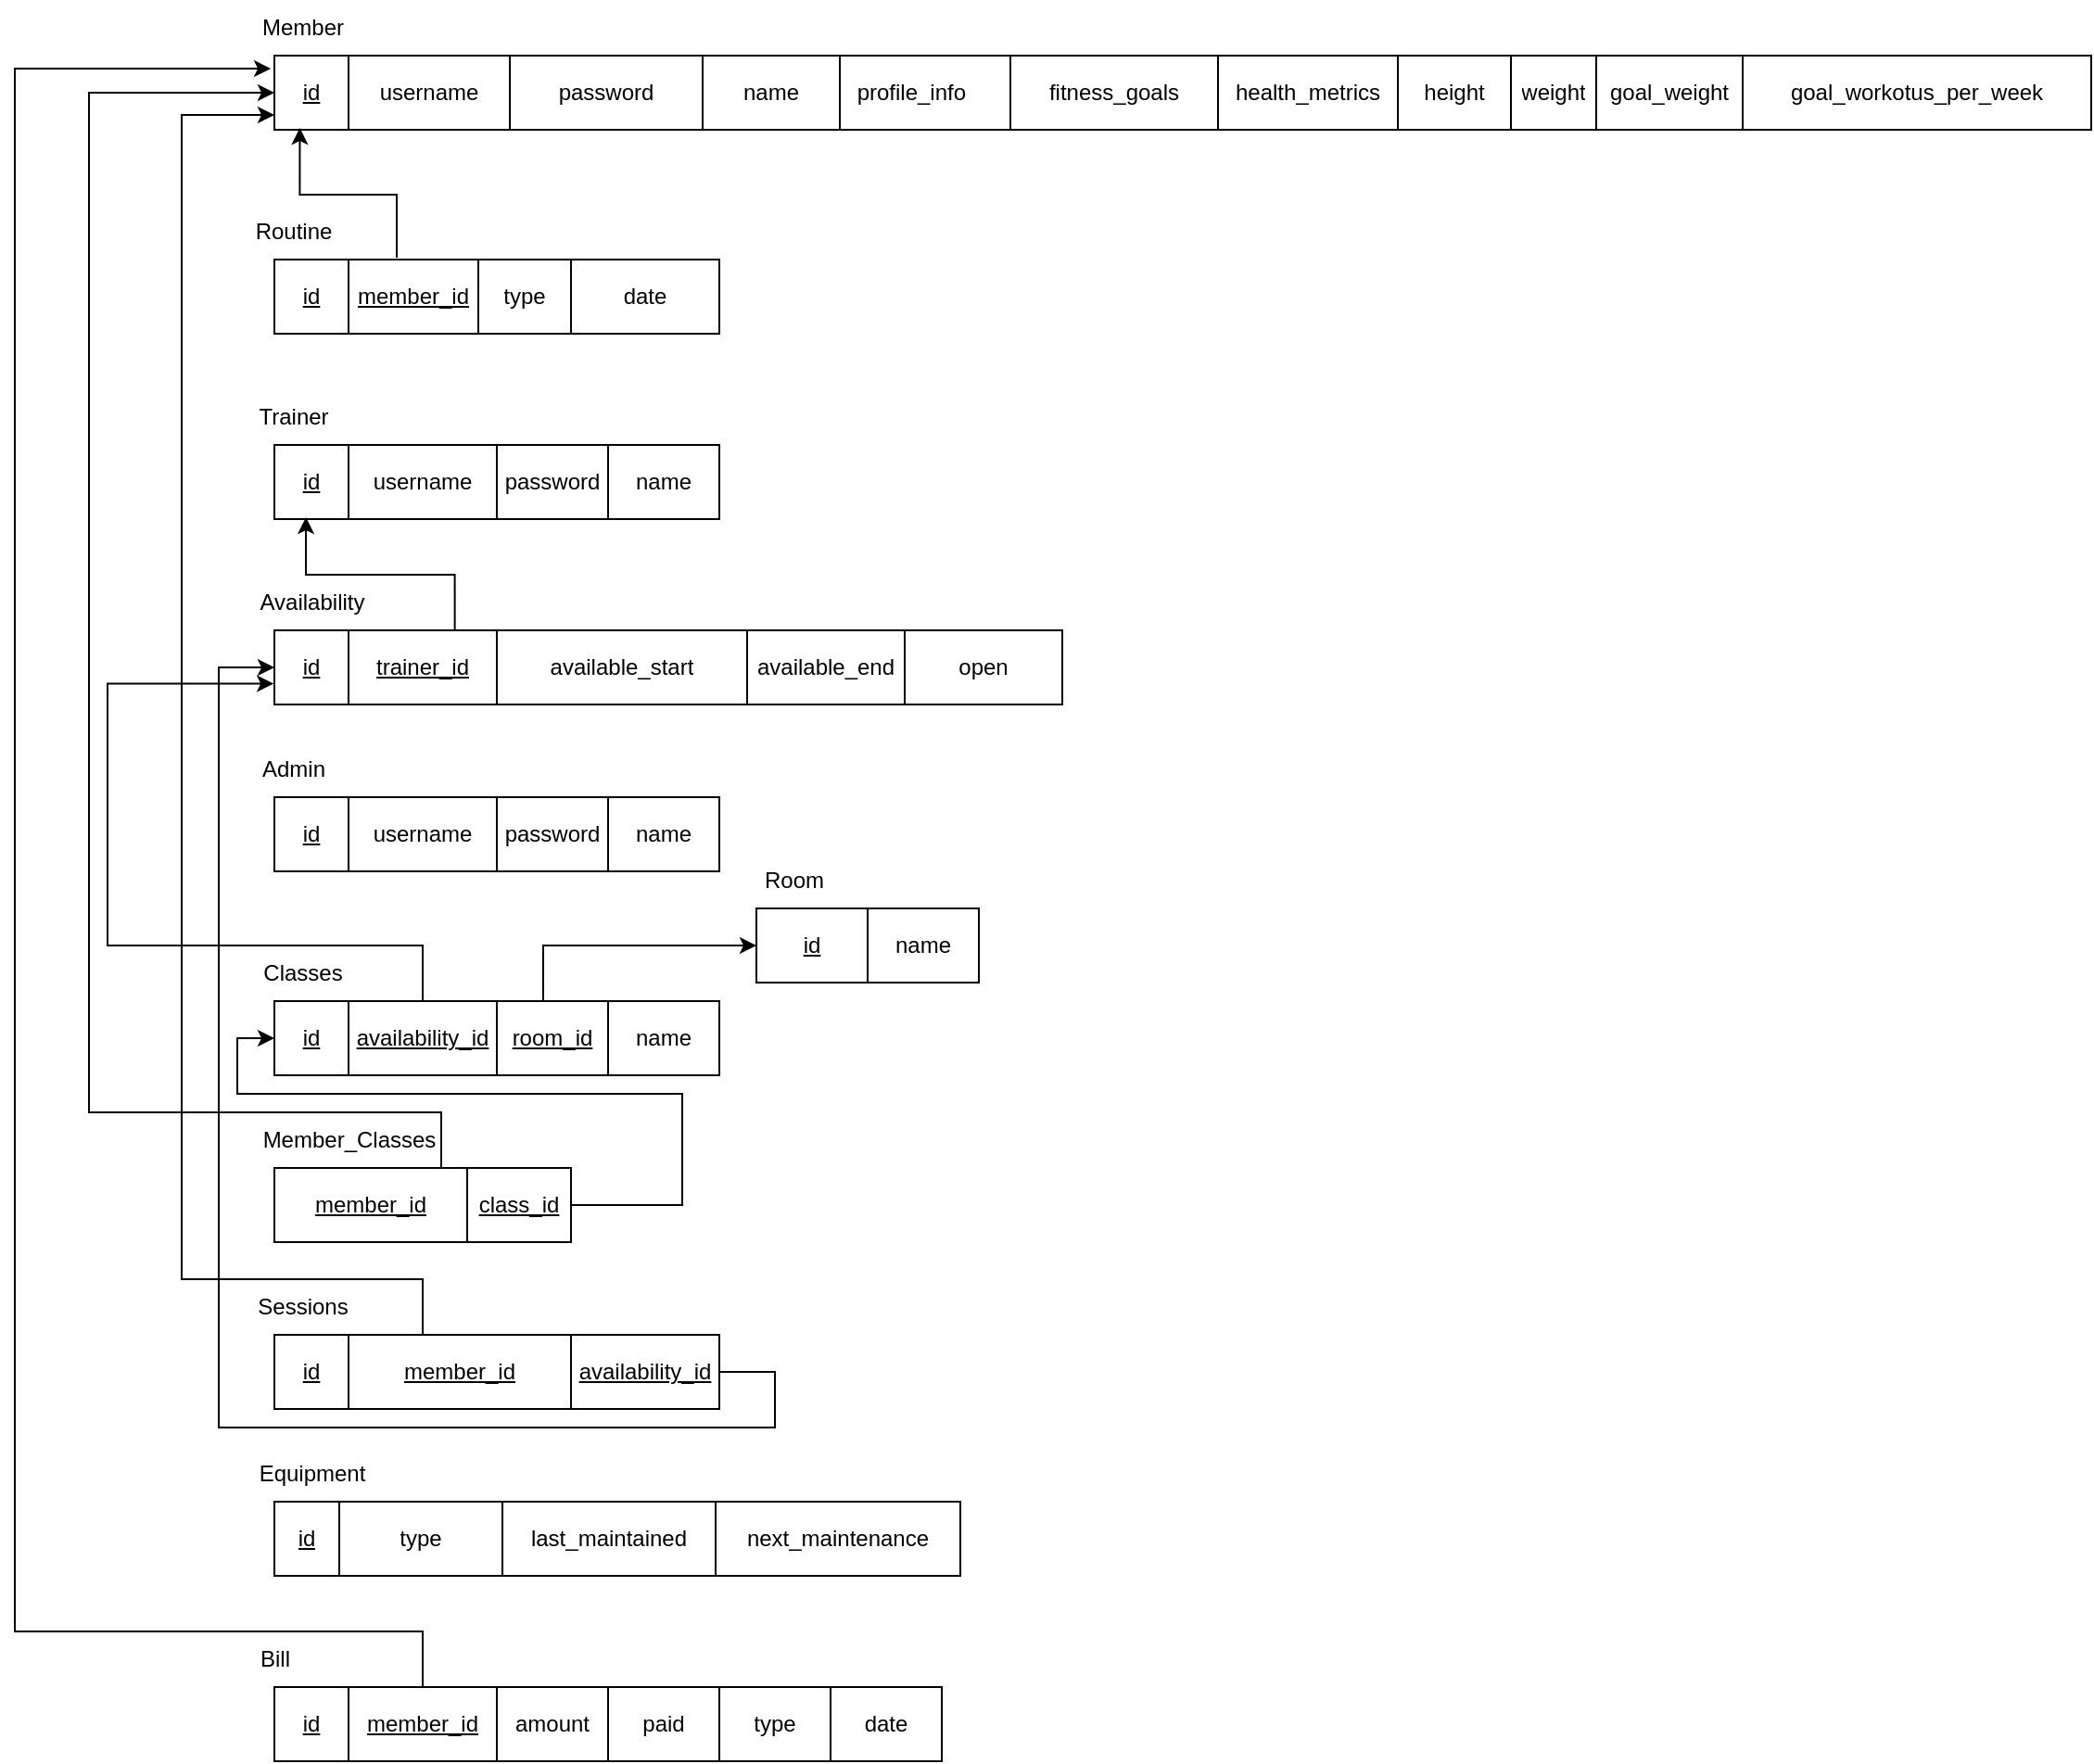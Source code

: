 <mxfile version="21.6.5" type="device" pages="3">
  <diagram name="Relational Schema" id="hG28JE-X-xJdluFglt5S">
    <mxGraphModel dx="1516" dy="391" grid="1" gridSize="10" guides="1" tooltips="1" connect="1" arrows="1" fold="1" page="1" pageScale="1" pageWidth="850" pageHeight="1100" math="0" shadow="0">
      <root>
        <mxCell id="0" />
        <mxCell id="1" parent="0" />
        <mxCell id="KH4IyGDIZktf-V-J-w1Y-96" value="" style="shape=table;startSize=0;container=1;collapsible=0;childLayout=tableLayout;" parent="1" vertex="1">
          <mxGeometry x="20" y="40" width="980" height="40" as="geometry" />
        </mxCell>
        <mxCell id="KH4IyGDIZktf-V-J-w1Y-97" value="" style="shape=tableRow;horizontal=0;startSize=0;swimlaneHead=0;swimlaneBody=0;strokeColor=inherit;top=0;left=0;bottom=0;right=0;collapsible=0;dropTarget=0;fillColor=none;points=[[0,0.5],[1,0.5]];portConstraint=eastwest;" parent="KH4IyGDIZktf-V-J-w1Y-96" vertex="1">
          <mxGeometry width="980" height="40" as="geometry" />
        </mxCell>
        <mxCell id="KH4IyGDIZktf-V-J-w1Y-98" value="&lt;u&gt;id&lt;/u&gt;" style="shape=partialRectangle;html=1;whiteSpace=wrap;connectable=0;strokeColor=inherit;overflow=hidden;fillColor=none;top=0;left=0;bottom=0;right=0;pointerEvents=1;" parent="KH4IyGDIZktf-V-J-w1Y-97" vertex="1">
          <mxGeometry width="40" height="40" as="geometry">
            <mxRectangle width="40" height="40" as="alternateBounds" />
          </mxGeometry>
        </mxCell>
        <mxCell id="KH4IyGDIZktf-V-J-w1Y-99" value="username" style="shape=partialRectangle;html=1;whiteSpace=wrap;connectable=0;strokeColor=inherit;overflow=hidden;fillColor=none;top=0;left=0;bottom=0;right=0;pointerEvents=1;" parent="KH4IyGDIZktf-V-J-w1Y-97" vertex="1">
          <mxGeometry x="40" width="87" height="40" as="geometry">
            <mxRectangle width="87" height="40" as="alternateBounds" />
          </mxGeometry>
        </mxCell>
        <mxCell id="KH4IyGDIZktf-V-J-w1Y-100" value="password" style="shape=partialRectangle;html=1;whiteSpace=wrap;connectable=0;strokeColor=inherit;overflow=hidden;fillColor=none;top=0;left=0;bottom=0;right=0;pointerEvents=1;" parent="KH4IyGDIZktf-V-J-w1Y-97" vertex="1">
          <mxGeometry x="127" width="104" height="40" as="geometry">
            <mxRectangle width="104" height="40" as="alternateBounds" />
          </mxGeometry>
        </mxCell>
        <mxCell id="KH4IyGDIZktf-V-J-w1Y-101" value="name" style="shape=partialRectangle;html=1;whiteSpace=wrap;connectable=0;strokeColor=inherit;overflow=hidden;fillColor=none;top=0;left=0;bottom=0;right=0;pointerEvents=1;" parent="KH4IyGDIZktf-V-J-w1Y-97" vertex="1">
          <mxGeometry x="231" width="74" height="40" as="geometry">
            <mxRectangle width="74" height="40" as="alternateBounds" />
          </mxGeometry>
        </mxCell>
        <mxCell id="KH4IyGDIZktf-V-J-w1Y-102" value="&amp;nbsp;profile_info&lt;span style=&quot;white-space: pre;&quot;&gt;&#x9;&lt;/span&gt;" style="shape=partialRectangle;html=1;whiteSpace=wrap;connectable=0;strokeColor=inherit;overflow=hidden;fillColor=none;top=0;left=0;bottom=0;right=0;pointerEvents=1;" parent="KH4IyGDIZktf-V-J-w1Y-97" vertex="1">
          <mxGeometry x="305" width="92" height="40" as="geometry">
            <mxRectangle width="92" height="40" as="alternateBounds" />
          </mxGeometry>
        </mxCell>
        <mxCell id="KH4IyGDIZktf-V-J-w1Y-103" value="fitness_goals" style="shape=partialRectangle;html=1;whiteSpace=wrap;connectable=0;strokeColor=inherit;overflow=hidden;fillColor=none;top=0;left=0;bottom=0;right=0;pointerEvents=1;" parent="KH4IyGDIZktf-V-J-w1Y-97" vertex="1">
          <mxGeometry x="397" width="112" height="40" as="geometry">
            <mxRectangle width="112" height="40" as="alternateBounds" />
          </mxGeometry>
        </mxCell>
        <mxCell id="KH4IyGDIZktf-V-J-w1Y-104" value="health_metrics" style="shape=partialRectangle;html=1;whiteSpace=wrap;connectable=0;strokeColor=inherit;overflow=hidden;fillColor=none;top=0;left=0;bottom=0;right=0;pointerEvents=1;" parent="KH4IyGDIZktf-V-J-w1Y-97" vertex="1">
          <mxGeometry x="509" width="97" height="40" as="geometry">
            <mxRectangle width="97" height="40" as="alternateBounds" />
          </mxGeometry>
        </mxCell>
        <mxCell id="KH4IyGDIZktf-V-J-w1Y-105" value="height" style="shape=partialRectangle;html=1;whiteSpace=wrap;connectable=0;strokeColor=inherit;overflow=hidden;fillColor=none;top=0;left=0;bottom=0;right=0;pointerEvents=1;" parent="KH4IyGDIZktf-V-J-w1Y-97" vertex="1">
          <mxGeometry x="606" width="61" height="40" as="geometry">
            <mxRectangle width="61" height="40" as="alternateBounds" />
          </mxGeometry>
        </mxCell>
        <mxCell id="KH4IyGDIZktf-V-J-w1Y-106" value="weight" style="shape=partialRectangle;html=1;whiteSpace=wrap;connectable=0;strokeColor=inherit;overflow=hidden;fillColor=none;top=0;left=0;bottom=0;right=0;pointerEvents=1;" parent="KH4IyGDIZktf-V-J-w1Y-97" vertex="1">
          <mxGeometry x="667" width="46" height="40" as="geometry">
            <mxRectangle width="46" height="40" as="alternateBounds" />
          </mxGeometry>
        </mxCell>
        <mxCell id="KH4IyGDIZktf-V-J-w1Y-107" value="goal_weight" style="shape=partialRectangle;html=1;whiteSpace=wrap;connectable=0;strokeColor=inherit;overflow=hidden;fillColor=none;top=0;left=0;bottom=0;right=0;pointerEvents=1;" parent="KH4IyGDIZktf-V-J-w1Y-97" vertex="1">
          <mxGeometry x="713" width="79" height="40" as="geometry">
            <mxRectangle width="79" height="40" as="alternateBounds" />
          </mxGeometry>
        </mxCell>
        <mxCell id="KH4IyGDIZktf-V-J-w1Y-108" value="goal_workotus_per_week" style="shape=partialRectangle;html=1;whiteSpace=wrap;connectable=0;strokeColor=inherit;overflow=hidden;fillColor=none;top=0;left=0;bottom=0;right=0;pointerEvents=1;" parent="KH4IyGDIZktf-V-J-w1Y-97" vertex="1">
          <mxGeometry x="792" width="188" height="40" as="geometry">
            <mxRectangle width="188" height="40" as="alternateBounds" />
          </mxGeometry>
        </mxCell>
        <mxCell id="KH4IyGDIZktf-V-J-w1Y-110" value="Member" style="text;html=1;align=center;verticalAlign=middle;resizable=0;points=[];autosize=1;strokeColor=none;fillColor=none;" parent="1" vertex="1">
          <mxGeometry y="10" width="70" height="30" as="geometry" />
        </mxCell>
        <mxCell id="KH4IyGDIZktf-V-J-w1Y-189" style="edgeStyle=orthogonalEdgeStyle;rounded=0;orthogonalLoop=1;jettySize=auto;html=1;entryX=0.014;entryY=0.975;entryDx=0;entryDy=0;entryPerimeter=0;fontFamily=Helvetica;fontSize=12;fontColor=default;startSize=0;exitX=0.275;exitY=-0.025;exitDx=0;exitDy=0;exitPerimeter=0;" parent="1" source="KH4IyGDIZktf-V-J-w1Y-112" target="KH4IyGDIZktf-V-J-w1Y-97" edge="1">
          <mxGeometry relative="1" as="geometry" />
        </mxCell>
        <mxCell id="KH4IyGDIZktf-V-J-w1Y-111" value="" style="shape=table;startSize=0;container=1;collapsible=0;childLayout=tableLayout;" parent="1" vertex="1">
          <mxGeometry x="20" y="150" width="240" height="40" as="geometry" />
        </mxCell>
        <mxCell id="KH4IyGDIZktf-V-J-w1Y-112" value="" style="shape=tableRow;horizontal=0;startSize=0;swimlaneHead=0;swimlaneBody=0;strokeColor=inherit;top=0;left=0;bottom=0;right=0;collapsible=0;dropTarget=0;fillColor=none;points=[[0,0.5],[1,0.5]];portConstraint=eastwest;" parent="KH4IyGDIZktf-V-J-w1Y-111" vertex="1">
          <mxGeometry width="240" height="40" as="geometry" />
        </mxCell>
        <mxCell id="KH4IyGDIZktf-V-J-w1Y-113" value="&lt;u&gt;id&lt;/u&gt;" style="shape=partialRectangle;html=1;whiteSpace=wrap;connectable=0;strokeColor=inherit;overflow=hidden;fillColor=none;top=0;left=0;bottom=0;right=0;pointerEvents=1;" parent="KH4IyGDIZktf-V-J-w1Y-112" vertex="1">
          <mxGeometry width="40" height="40" as="geometry">
            <mxRectangle width="40" height="40" as="alternateBounds" />
          </mxGeometry>
        </mxCell>
        <mxCell id="KH4IyGDIZktf-V-J-w1Y-114" value="&lt;u&gt;member_id&lt;/u&gt;" style="shape=partialRectangle;html=1;whiteSpace=wrap;connectable=0;strokeColor=inherit;overflow=hidden;fillColor=none;top=0;left=0;bottom=0;right=0;pointerEvents=1;" parent="KH4IyGDIZktf-V-J-w1Y-112" vertex="1">
          <mxGeometry x="40" width="70" height="40" as="geometry">
            <mxRectangle width="70" height="40" as="alternateBounds" />
          </mxGeometry>
        </mxCell>
        <mxCell id="KH4IyGDIZktf-V-J-w1Y-115" value="type" style="shape=partialRectangle;html=1;whiteSpace=wrap;connectable=0;strokeColor=inherit;overflow=hidden;fillColor=none;top=0;left=0;bottom=0;right=0;pointerEvents=1;" parent="KH4IyGDIZktf-V-J-w1Y-112" vertex="1">
          <mxGeometry x="110" width="50" height="40" as="geometry">
            <mxRectangle width="50" height="40" as="alternateBounds" />
          </mxGeometry>
        </mxCell>
        <mxCell id="KH4IyGDIZktf-V-J-w1Y-116" value="date" style="shape=partialRectangle;html=1;whiteSpace=wrap;connectable=0;strokeColor=inherit;overflow=hidden;fillColor=none;top=0;left=0;bottom=0;right=0;pointerEvents=1;" parent="KH4IyGDIZktf-V-J-w1Y-112" vertex="1">
          <mxGeometry x="160" width="80" height="40" as="geometry">
            <mxRectangle width="80" height="40" as="alternateBounds" />
          </mxGeometry>
        </mxCell>
        <mxCell id="KH4IyGDIZktf-V-J-w1Y-117" value="Routine" style="text;html=1;align=center;verticalAlign=middle;resizable=0;points=[];autosize=1;strokeColor=none;fillColor=none;" parent="1" vertex="1">
          <mxGeometry y="120" width="60" height="30" as="geometry" />
        </mxCell>
        <mxCell id="KH4IyGDIZktf-V-J-w1Y-118" value="" style="shape=table;startSize=0;container=1;collapsible=0;childLayout=tableLayout;" parent="1" vertex="1">
          <mxGeometry x="20" y="250" width="240" height="40" as="geometry" />
        </mxCell>
        <mxCell id="KH4IyGDIZktf-V-J-w1Y-119" value="" style="shape=tableRow;horizontal=0;startSize=0;swimlaneHead=0;swimlaneBody=0;strokeColor=inherit;top=0;left=0;bottom=0;right=0;collapsible=0;dropTarget=0;fillColor=none;points=[[0,0.5],[1,0.5]];portConstraint=eastwest;" parent="KH4IyGDIZktf-V-J-w1Y-118" vertex="1">
          <mxGeometry width="240" height="40" as="geometry" />
        </mxCell>
        <mxCell id="KH4IyGDIZktf-V-J-w1Y-120" value="&lt;u&gt;id&lt;/u&gt;" style="shape=partialRectangle;html=1;whiteSpace=wrap;connectable=0;strokeColor=inherit;overflow=hidden;fillColor=none;top=0;left=0;bottom=0;right=0;pointerEvents=1;" parent="KH4IyGDIZktf-V-J-w1Y-119" vertex="1">
          <mxGeometry width="40" height="40" as="geometry">
            <mxRectangle width="40" height="40" as="alternateBounds" />
          </mxGeometry>
        </mxCell>
        <mxCell id="KH4IyGDIZktf-V-J-w1Y-121" value="username" style="shape=partialRectangle;html=1;whiteSpace=wrap;connectable=0;strokeColor=inherit;overflow=hidden;fillColor=none;top=0;left=0;bottom=0;right=0;pointerEvents=1;" parent="KH4IyGDIZktf-V-J-w1Y-119" vertex="1">
          <mxGeometry x="40" width="80" height="40" as="geometry">
            <mxRectangle width="80" height="40" as="alternateBounds" />
          </mxGeometry>
        </mxCell>
        <mxCell id="KH4IyGDIZktf-V-J-w1Y-122" value="password" style="shape=partialRectangle;html=1;whiteSpace=wrap;connectable=0;strokeColor=inherit;overflow=hidden;fillColor=none;top=0;left=0;bottom=0;right=0;pointerEvents=1;" parent="KH4IyGDIZktf-V-J-w1Y-119" vertex="1">
          <mxGeometry x="120" width="60" height="40" as="geometry">
            <mxRectangle width="60" height="40" as="alternateBounds" />
          </mxGeometry>
        </mxCell>
        <mxCell id="KH4IyGDIZktf-V-J-w1Y-123" value="name" style="shape=partialRectangle;html=1;whiteSpace=wrap;connectable=0;strokeColor=inherit;overflow=hidden;fillColor=none;top=0;left=0;bottom=0;right=0;pointerEvents=1;" parent="KH4IyGDIZktf-V-J-w1Y-119" vertex="1">
          <mxGeometry x="180" width="60" height="40" as="geometry">
            <mxRectangle width="60" height="40" as="alternateBounds" />
          </mxGeometry>
        </mxCell>
        <mxCell id="KH4IyGDIZktf-V-J-w1Y-124" value="Trainer" style="text;html=1;align=center;verticalAlign=middle;resizable=0;points=[];autosize=1;strokeColor=none;fillColor=none;" parent="1" vertex="1">
          <mxGeometry y="220" width="60" height="30" as="geometry" />
        </mxCell>
        <mxCell id="KH4IyGDIZktf-V-J-w1Y-190" style="edgeStyle=orthogonalEdgeStyle;rounded=0;orthogonalLoop=1;jettySize=auto;html=1;entryX=0.071;entryY=0.975;entryDx=0;entryDy=0;entryPerimeter=0;fontFamily=Helvetica;fontSize=12;fontColor=default;startSize=0;exitX=0.229;exitY=0;exitDx=0;exitDy=0;exitPerimeter=0;" parent="1" source="KH4IyGDIZktf-V-J-w1Y-138" target="KH4IyGDIZktf-V-J-w1Y-119" edge="1">
          <mxGeometry relative="1" as="geometry" />
        </mxCell>
        <mxCell id="KH4IyGDIZktf-V-J-w1Y-137" value="" style="shape=table;startSize=0;container=1;collapsible=0;childLayout=tableLayout;" parent="1" vertex="1">
          <mxGeometry x="20" y="350" width="425" height="40" as="geometry" />
        </mxCell>
        <mxCell id="KH4IyGDIZktf-V-J-w1Y-138" value="" style="shape=tableRow;horizontal=0;startSize=0;swimlaneHead=0;swimlaneBody=0;strokeColor=inherit;top=0;left=0;bottom=0;right=0;collapsible=0;dropTarget=0;fillColor=none;points=[[0,0.5],[1,0.5]];portConstraint=eastwest;" parent="KH4IyGDIZktf-V-J-w1Y-137" vertex="1">
          <mxGeometry width="425" height="40" as="geometry" />
        </mxCell>
        <mxCell id="KH4IyGDIZktf-V-J-w1Y-139" value="&lt;u&gt;id&lt;/u&gt;" style="shape=partialRectangle;html=1;whiteSpace=wrap;connectable=0;strokeColor=inherit;overflow=hidden;fillColor=none;top=0;left=0;bottom=0;right=0;pointerEvents=1;" parent="KH4IyGDIZktf-V-J-w1Y-138" vertex="1">
          <mxGeometry width="40" height="40" as="geometry">
            <mxRectangle width="40" height="40" as="alternateBounds" />
          </mxGeometry>
        </mxCell>
        <mxCell id="KH4IyGDIZktf-V-J-w1Y-140" value="&lt;u&gt;trainer_id&lt;/u&gt;" style="shape=partialRectangle;html=1;whiteSpace=wrap;connectable=0;strokeColor=inherit;overflow=hidden;fillColor=none;top=0;left=0;bottom=0;right=0;pointerEvents=1;" parent="KH4IyGDIZktf-V-J-w1Y-138" vertex="1">
          <mxGeometry x="40" width="80" height="40" as="geometry">
            <mxRectangle width="80" height="40" as="alternateBounds" />
          </mxGeometry>
        </mxCell>
        <mxCell id="KH4IyGDIZktf-V-J-w1Y-141" value="available_start" style="shape=partialRectangle;html=1;whiteSpace=wrap;connectable=0;strokeColor=inherit;overflow=hidden;fillColor=none;top=0;left=0;bottom=0;right=0;pointerEvents=1;" parent="KH4IyGDIZktf-V-J-w1Y-138" vertex="1">
          <mxGeometry x="120" width="135" height="40" as="geometry">
            <mxRectangle width="135" height="40" as="alternateBounds" />
          </mxGeometry>
        </mxCell>
        <mxCell id="KH4IyGDIZktf-V-J-w1Y-142" value="available_end" style="shape=partialRectangle;html=1;whiteSpace=wrap;connectable=0;strokeColor=inherit;overflow=hidden;fillColor=none;top=0;left=0;bottom=0;right=0;pointerEvents=1;" parent="KH4IyGDIZktf-V-J-w1Y-138" vertex="1">
          <mxGeometry x="255" width="85" height="40" as="geometry">
            <mxRectangle width="85" height="40" as="alternateBounds" />
          </mxGeometry>
        </mxCell>
        <mxCell id="_0XU8xSKwOUcUTpyeZFr-1" value="open" style="shape=partialRectangle;html=1;whiteSpace=wrap;connectable=0;strokeColor=inherit;overflow=hidden;fillColor=none;top=0;left=0;bottom=0;right=0;pointerEvents=1;" parent="KH4IyGDIZktf-V-J-w1Y-138" vertex="1">
          <mxGeometry x="340" width="85" height="40" as="geometry">
            <mxRectangle width="85" height="40" as="alternateBounds" />
          </mxGeometry>
        </mxCell>
        <mxCell id="KH4IyGDIZktf-V-J-w1Y-143" value="Availability" style="text;html=1;align=center;verticalAlign=middle;resizable=0;points=[];autosize=1;strokeColor=none;fillColor=none;" parent="1" vertex="1">
          <mxGeometry y="320" width="80" height="30" as="geometry" />
        </mxCell>
        <mxCell id="KH4IyGDIZktf-V-J-w1Y-144" value="" style="shape=table;startSize=0;container=1;collapsible=0;childLayout=tableLayout;" parent="1" vertex="1">
          <mxGeometry x="20" y="440" width="240" height="40" as="geometry" />
        </mxCell>
        <mxCell id="KH4IyGDIZktf-V-J-w1Y-145" value="" style="shape=tableRow;horizontal=0;startSize=0;swimlaneHead=0;swimlaneBody=0;strokeColor=inherit;top=0;left=0;bottom=0;right=0;collapsible=0;dropTarget=0;fillColor=none;points=[[0,0.5],[1,0.5]];portConstraint=eastwest;" parent="KH4IyGDIZktf-V-J-w1Y-144" vertex="1">
          <mxGeometry width="240" height="40" as="geometry" />
        </mxCell>
        <mxCell id="KH4IyGDIZktf-V-J-w1Y-146" value="&lt;u&gt;id&lt;/u&gt;" style="shape=partialRectangle;html=1;whiteSpace=wrap;connectable=0;strokeColor=inherit;overflow=hidden;fillColor=none;top=0;left=0;bottom=0;right=0;pointerEvents=1;" parent="KH4IyGDIZktf-V-J-w1Y-145" vertex="1">
          <mxGeometry width="40" height="40" as="geometry">
            <mxRectangle width="40" height="40" as="alternateBounds" />
          </mxGeometry>
        </mxCell>
        <mxCell id="KH4IyGDIZktf-V-J-w1Y-147" value="username" style="shape=partialRectangle;html=1;whiteSpace=wrap;connectable=0;strokeColor=inherit;overflow=hidden;fillColor=none;top=0;left=0;bottom=0;right=0;pointerEvents=1;" parent="KH4IyGDIZktf-V-J-w1Y-145" vertex="1">
          <mxGeometry x="40" width="80" height="40" as="geometry">
            <mxRectangle width="80" height="40" as="alternateBounds" />
          </mxGeometry>
        </mxCell>
        <mxCell id="KH4IyGDIZktf-V-J-w1Y-148" value="password" style="shape=partialRectangle;html=1;whiteSpace=wrap;connectable=0;strokeColor=inherit;overflow=hidden;fillColor=none;top=0;left=0;bottom=0;right=0;pointerEvents=1;" parent="KH4IyGDIZktf-V-J-w1Y-145" vertex="1">
          <mxGeometry x="120" width="60" height="40" as="geometry">
            <mxRectangle width="60" height="40" as="alternateBounds" />
          </mxGeometry>
        </mxCell>
        <mxCell id="KH4IyGDIZktf-V-J-w1Y-149" value="name" style="shape=partialRectangle;html=1;whiteSpace=wrap;connectable=0;strokeColor=inherit;overflow=hidden;fillColor=none;top=0;left=0;bottom=0;right=0;pointerEvents=1;" parent="KH4IyGDIZktf-V-J-w1Y-145" vertex="1">
          <mxGeometry x="180" width="60" height="40" as="geometry">
            <mxRectangle width="60" height="40" as="alternateBounds" />
          </mxGeometry>
        </mxCell>
        <mxCell id="KH4IyGDIZktf-V-J-w1Y-150" value="Admin" style="text;html=1;align=center;verticalAlign=middle;resizable=0;points=[];autosize=1;strokeColor=none;fillColor=none;" parent="1" vertex="1">
          <mxGeometry y="410" width="60" height="30" as="geometry" />
        </mxCell>
        <mxCell id="_0XU8xSKwOUcUTpyeZFr-4" style="edgeStyle=orthogonalEdgeStyle;rounded=0;orthogonalLoop=1;jettySize=auto;html=1;entryX=-0.001;entryY=0.719;entryDx=0;entryDy=0;entryPerimeter=0;fontFamily=Helvetica;fontSize=12;fontColor=default;startSize=0;" parent="1" source="KH4IyGDIZktf-V-J-w1Y-151" target="KH4IyGDIZktf-V-J-w1Y-138" edge="1">
          <mxGeometry relative="1" as="geometry">
            <Array as="points">
              <mxPoint x="100" y="520" />
              <mxPoint x="-70" y="520" />
              <mxPoint x="-70" y="379" />
            </Array>
          </mxGeometry>
        </mxCell>
        <mxCell id="KH4IyGDIZktf-V-J-w1Y-151" value="" style="shape=table;startSize=0;container=1;collapsible=0;childLayout=tableLayout;" parent="1" vertex="1">
          <mxGeometry x="20" y="550" width="240" height="40" as="geometry" />
        </mxCell>
        <mxCell id="KH4IyGDIZktf-V-J-w1Y-152" value="" style="shape=tableRow;horizontal=0;startSize=0;swimlaneHead=0;swimlaneBody=0;strokeColor=inherit;top=0;left=0;bottom=0;right=0;collapsible=0;dropTarget=0;fillColor=none;points=[[0,0.5],[1,0.5]];portConstraint=eastwest;" parent="KH4IyGDIZktf-V-J-w1Y-151" vertex="1">
          <mxGeometry width="240" height="40" as="geometry" />
        </mxCell>
        <mxCell id="KH4IyGDIZktf-V-J-w1Y-153" value="&lt;u&gt;id&lt;/u&gt;" style="shape=partialRectangle;html=1;whiteSpace=wrap;connectable=0;strokeColor=inherit;overflow=hidden;fillColor=none;top=0;left=0;bottom=0;right=0;pointerEvents=1;" parent="KH4IyGDIZktf-V-J-w1Y-152" vertex="1">
          <mxGeometry width="40" height="40" as="geometry">
            <mxRectangle width="40" height="40" as="alternateBounds" />
          </mxGeometry>
        </mxCell>
        <mxCell id="_0XU8xSKwOUcUTpyeZFr-3" value="&lt;u&gt;availability_id&lt;/u&gt;" style="shape=partialRectangle;html=1;whiteSpace=wrap;connectable=0;strokeColor=inherit;overflow=hidden;fillColor=none;top=0;left=0;bottom=0;right=0;pointerEvents=1;" parent="KH4IyGDIZktf-V-J-w1Y-152" vertex="1">
          <mxGeometry x="40" width="80" height="40" as="geometry">
            <mxRectangle width="80" height="40" as="alternateBounds" />
          </mxGeometry>
        </mxCell>
        <mxCell id="KH4IyGDIZktf-V-J-w1Y-155" value="&lt;u&gt;room_id&lt;/u&gt;" style="shape=partialRectangle;html=1;whiteSpace=wrap;connectable=0;strokeColor=inherit;overflow=hidden;fillColor=none;top=0;left=0;bottom=0;right=0;pointerEvents=1;" parent="KH4IyGDIZktf-V-J-w1Y-152" vertex="1">
          <mxGeometry x="120" width="60" height="40" as="geometry">
            <mxRectangle width="60" height="40" as="alternateBounds" />
          </mxGeometry>
        </mxCell>
        <mxCell id="KH4IyGDIZktf-V-J-w1Y-156" value="name" style="shape=partialRectangle;html=1;whiteSpace=wrap;connectable=0;strokeColor=inherit;overflow=hidden;fillColor=none;top=0;left=0;bottom=0;right=0;pointerEvents=1;" parent="KH4IyGDIZktf-V-J-w1Y-152" vertex="1">
          <mxGeometry x="180" width="60" height="40" as="geometry">
            <mxRectangle width="60" height="40" as="alternateBounds" />
          </mxGeometry>
        </mxCell>
        <mxCell id="KH4IyGDIZktf-V-J-w1Y-158" value="Classes" style="text;html=1;align=center;verticalAlign=middle;resizable=0;points=[];autosize=1;strokeColor=none;fillColor=none;" parent="1" vertex="1">
          <mxGeometry y="520" width="70" height="30" as="geometry" />
        </mxCell>
        <mxCell id="KH4IyGDIZktf-V-J-w1Y-192" style="edgeStyle=orthogonalEdgeStyle;rounded=0;orthogonalLoop=1;jettySize=auto;html=1;entryX=0;entryY=0.5;entryDx=0;entryDy=0;fontFamily=Helvetica;fontSize=12;fontColor=default;startSize=0;exitX=0.575;exitY=0.025;exitDx=0;exitDy=0;exitPerimeter=0;" parent="1" source="KH4IyGDIZktf-V-J-w1Y-160" target="KH4IyGDIZktf-V-J-w1Y-97" edge="1">
          <mxGeometry relative="1" as="geometry">
            <Array as="points">
              <mxPoint x="110" y="641" />
              <mxPoint x="110" y="610" />
              <mxPoint x="-80" y="610" />
              <mxPoint x="-80" y="60" />
            </Array>
          </mxGeometry>
        </mxCell>
        <mxCell id="KH4IyGDIZktf-V-J-w1Y-159" value="" style="shape=table;startSize=0;container=1;collapsible=0;childLayout=tableLayout;" parent="1" vertex="1">
          <mxGeometry x="20" y="640" width="160" height="40" as="geometry" />
        </mxCell>
        <mxCell id="KH4IyGDIZktf-V-J-w1Y-160" value="" style="shape=tableRow;horizontal=0;startSize=0;swimlaneHead=0;swimlaneBody=0;strokeColor=inherit;top=0;left=0;bottom=0;right=0;collapsible=0;dropTarget=0;fillColor=none;points=[[0,0.5],[1,0.5]];portConstraint=eastwest;" parent="KH4IyGDIZktf-V-J-w1Y-159" vertex="1">
          <mxGeometry width="160" height="40" as="geometry" />
        </mxCell>
        <mxCell id="KH4IyGDIZktf-V-J-w1Y-162" value="&lt;u&gt;member_id&lt;/u&gt;" style="shape=partialRectangle;html=1;whiteSpace=wrap;connectable=0;strokeColor=inherit;overflow=hidden;fillColor=none;top=0;left=0;bottom=0;right=0;pointerEvents=1;" parent="KH4IyGDIZktf-V-J-w1Y-160" vertex="1">
          <mxGeometry width="104" height="40" as="geometry">
            <mxRectangle width="104" height="40" as="alternateBounds" />
          </mxGeometry>
        </mxCell>
        <mxCell id="KH4IyGDIZktf-V-J-w1Y-163" value="&lt;u&gt;class_id&lt;/u&gt;" style="shape=partialRectangle;html=1;whiteSpace=wrap;connectable=0;strokeColor=inherit;overflow=hidden;fillColor=none;top=0;left=0;bottom=0;right=0;pointerEvents=1;" parent="KH4IyGDIZktf-V-J-w1Y-160" vertex="1">
          <mxGeometry x="104" width="56" height="40" as="geometry">
            <mxRectangle width="56" height="40" as="alternateBounds" />
          </mxGeometry>
        </mxCell>
        <mxCell id="KH4IyGDIZktf-V-J-w1Y-164" value="Member_Classes" style="text;html=1;align=center;verticalAlign=middle;resizable=0;points=[];autosize=1;strokeColor=none;fillColor=none;fontSize=12;fontFamily=Helvetica;fontColor=default;" parent="1" vertex="1">
          <mxGeometry y="610" width="120" height="30" as="geometry" />
        </mxCell>
        <mxCell id="KH4IyGDIZktf-V-J-w1Y-194" style="edgeStyle=orthogonalEdgeStyle;rounded=0;orthogonalLoop=1;jettySize=auto;html=1;entryX=0;entryY=0.8;entryDx=0;entryDy=0;entryPerimeter=0;fontFamily=Helvetica;fontSize=12;fontColor=default;startSize=0;" parent="1" source="KH4IyGDIZktf-V-J-w1Y-165" target="KH4IyGDIZktf-V-J-w1Y-97" edge="1">
          <mxGeometry relative="1" as="geometry">
            <Array as="points">
              <mxPoint x="100" y="700" />
              <mxPoint x="-30" y="700" />
              <mxPoint x="-30" y="72" />
            </Array>
          </mxGeometry>
        </mxCell>
        <mxCell id="KH4IyGDIZktf-V-J-w1Y-165" value="" style="shape=table;startSize=0;container=1;collapsible=0;childLayout=tableLayout;strokeColor=default;fontFamily=Helvetica;fontSize=12;fontColor=default;fillColor=default;" parent="1" vertex="1">
          <mxGeometry x="20" y="730" width="240" height="40" as="geometry" />
        </mxCell>
        <mxCell id="KH4IyGDIZktf-V-J-w1Y-166" value="" style="shape=tableRow;horizontal=0;startSize=0;swimlaneHead=0;swimlaneBody=0;strokeColor=inherit;top=0;left=0;bottom=0;right=0;collapsible=0;dropTarget=0;fillColor=none;points=[[0,0.5],[1,0.5]];portConstraint=eastwest;fontFamily=Helvetica;fontSize=12;fontColor=default;" parent="KH4IyGDIZktf-V-J-w1Y-165" vertex="1">
          <mxGeometry width="240" height="40" as="geometry" />
        </mxCell>
        <mxCell id="KH4IyGDIZktf-V-J-w1Y-167" value="&lt;u&gt;id&lt;/u&gt;" style="shape=partialRectangle;html=1;whiteSpace=wrap;connectable=0;strokeColor=inherit;overflow=hidden;fillColor=none;top=0;left=0;bottom=0;right=0;pointerEvents=1;fontFamily=Helvetica;fontSize=12;fontColor=default;startSize=0;" parent="KH4IyGDIZktf-V-J-w1Y-166" vertex="1">
          <mxGeometry width="40" height="40" as="geometry">
            <mxRectangle width="40" height="40" as="alternateBounds" />
          </mxGeometry>
        </mxCell>
        <mxCell id="KH4IyGDIZktf-V-J-w1Y-168" value="&lt;u&gt;member_id&lt;/u&gt;" style="shape=partialRectangle;html=1;whiteSpace=wrap;connectable=0;strokeColor=inherit;overflow=hidden;fillColor=none;top=0;left=0;bottom=0;right=0;pointerEvents=1;fontFamily=Helvetica;fontSize=12;fontColor=default;startSize=0;" parent="KH4IyGDIZktf-V-J-w1Y-166" vertex="1">
          <mxGeometry x="40" width="120" height="40" as="geometry">
            <mxRectangle width="120" height="40" as="alternateBounds" />
          </mxGeometry>
        </mxCell>
        <mxCell id="KH4IyGDIZktf-V-J-w1Y-169" value="&lt;u&gt;availability_id&lt;/u&gt;" style="shape=partialRectangle;html=1;whiteSpace=wrap;connectable=0;strokeColor=inherit;overflow=hidden;fillColor=none;top=0;left=0;bottom=0;right=0;pointerEvents=1;fontFamily=Helvetica;fontSize=12;fontColor=default;startSize=0;" parent="KH4IyGDIZktf-V-J-w1Y-166" vertex="1">
          <mxGeometry x="160" width="80" height="40" as="geometry">
            <mxRectangle width="80" height="40" as="alternateBounds" />
          </mxGeometry>
        </mxCell>
        <mxCell id="KH4IyGDIZktf-V-J-w1Y-171" value="Sessions" style="text;html=1;align=center;verticalAlign=middle;resizable=0;points=[];autosize=1;strokeColor=none;fillColor=none;fontSize=12;fontFamily=Helvetica;fontColor=default;" parent="1" vertex="1">
          <mxGeometry y="700" width="70" height="30" as="geometry" />
        </mxCell>
        <mxCell id="KH4IyGDIZktf-V-J-w1Y-172" value="" style="shape=table;startSize=0;container=1;collapsible=0;childLayout=tableLayout;strokeColor=default;fontFamily=Helvetica;fontSize=12;fontColor=default;fillColor=default;" parent="1" vertex="1">
          <mxGeometry x="20" y="820" width="370" height="40" as="geometry" />
        </mxCell>
        <mxCell id="KH4IyGDIZktf-V-J-w1Y-173" value="" style="shape=tableRow;horizontal=0;startSize=0;swimlaneHead=0;swimlaneBody=0;strokeColor=inherit;top=0;left=0;bottom=0;right=0;collapsible=0;dropTarget=0;fillColor=none;points=[[0,0.5],[1,0.5]];portConstraint=eastwest;fontFamily=Helvetica;fontSize=12;fontColor=default;" parent="KH4IyGDIZktf-V-J-w1Y-172" vertex="1">
          <mxGeometry width="370" height="40" as="geometry" />
        </mxCell>
        <mxCell id="KH4IyGDIZktf-V-J-w1Y-174" value="&lt;u&gt;id&lt;/u&gt;" style="shape=partialRectangle;html=1;whiteSpace=wrap;connectable=0;strokeColor=inherit;overflow=hidden;fillColor=none;top=0;left=0;bottom=0;right=0;pointerEvents=1;fontFamily=Helvetica;fontSize=12;fontColor=default;startSize=0;" parent="KH4IyGDIZktf-V-J-w1Y-173" vertex="1">
          <mxGeometry width="35" height="40" as="geometry">
            <mxRectangle width="35" height="40" as="alternateBounds" />
          </mxGeometry>
        </mxCell>
        <mxCell id="KH4IyGDIZktf-V-J-w1Y-175" value="type" style="shape=partialRectangle;html=1;whiteSpace=wrap;connectable=0;strokeColor=inherit;overflow=hidden;fillColor=none;top=0;left=0;bottom=0;right=0;pointerEvents=1;fontFamily=Helvetica;fontSize=12;fontColor=default;startSize=0;" parent="KH4IyGDIZktf-V-J-w1Y-173" vertex="1">
          <mxGeometry x="35" width="88" height="40" as="geometry">
            <mxRectangle width="88" height="40" as="alternateBounds" />
          </mxGeometry>
        </mxCell>
        <mxCell id="KH4IyGDIZktf-V-J-w1Y-176" value="last_maintained" style="shape=partialRectangle;html=1;whiteSpace=wrap;connectable=0;strokeColor=inherit;overflow=hidden;fillColor=none;top=0;left=0;bottom=0;right=0;pointerEvents=1;fontFamily=Helvetica;fontSize=12;fontColor=default;startSize=0;" parent="KH4IyGDIZktf-V-J-w1Y-173" vertex="1">
          <mxGeometry x="123" width="115" height="40" as="geometry">
            <mxRectangle width="115" height="40" as="alternateBounds" />
          </mxGeometry>
        </mxCell>
        <mxCell id="KH4IyGDIZktf-V-J-w1Y-177" value="next_maintenance" style="shape=partialRectangle;html=1;whiteSpace=wrap;connectable=0;strokeColor=inherit;overflow=hidden;fillColor=none;top=0;left=0;bottom=0;right=0;pointerEvents=1;fontFamily=Helvetica;fontSize=12;fontColor=default;startSize=0;" parent="KH4IyGDIZktf-V-J-w1Y-173" vertex="1">
          <mxGeometry x="238" width="132" height="40" as="geometry">
            <mxRectangle width="132" height="40" as="alternateBounds" />
          </mxGeometry>
        </mxCell>
        <mxCell id="KH4IyGDIZktf-V-J-w1Y-178" value="Equipment" style="text;html=1;align=center;verticalAlign=middle;resizable=0;points=[];autosize=1;strokeColor=none;fillColor=none;fontSize=12;fontFamily=Helvetica;fontColor=default;" parent="1" vertex="1">
          <mxGeometry y="790" width="80" height="30" as="geometry" />
        </mxCell>
        <mxCell id="KH4IyGDIZktf-V-J-w1Y-179" value="" style="shape=table;startSize=0;container=1;collapsible=0;childLayout=tableLayout;strokeColor=default;fontFamily=Helvetica;fontSize=12;fontColor=default;fillColor=default;" parent="1" vertex="1">
          <mxGeometry x="20" y="920" width="360" height="40" as="geometry" />
        </mxCell>
        <mxCell id="KH4IyGDIZktf-V-J-w1Y-180" value="" style="shape=tableRow;horizontal=0;startSize=0;swimlaneHead=0;swimlaneBody=0;strokeColor=inherit;top=0;left=0;bottom=0;right=0;collapsible=0;dropTarget=0;fillColor=none;points=[[0,0.5],[1,0.5]];portConstraint=eastwest;fontFamily=Helvetica;fontSize=12;fontColor=default;" parent="KH4IyGDIZktf-V-J-w1Y-179" vertex="1">
          <mxGeometry width="360" height="40" as="geometry" />
        </mxCell>
        <mxCell id="KH4IyGDIZktf-V-J-w1Y-181" value="&lt;u&gt;id&lt;/u&gt;" style="shape=partialRectangle;html=1;whiteSpace=wrap;connectable=0;strokeColor=inherit;overflow=hidden;fillColor=none;top=0;left=0;bottom=0;right=0;pointerEvents=1;fontFamily=Helvetica;fontSize=12;fontColor=default;startSize=0;" parent="KH4IyGDIZktf-V-J-w1Y-180" vertex="1">
          <mxGeometry width="40" height="40" as="geometry">
            <mxRectangle width="40" height="40" as="alternateBounds" />
          </mxGeometry>
        </mxCell>
        <mxCell id="KH4IyGDIZktf-V-J-w1Y-182" value="&lt;u&gt;member_id&lt;/u&gt;" style="shape=partialRectangle;html=1;whiteSpace=wrap;connectable=0;strokeColor=inherit;overflow=hidden;fillColor=none;top=0;left=0;bottom=0;right=0;pointerEvents=1;fontFamily=Helvetica;fontSize=12;fontColor=default;startSize=0;" parent="KH4IyGDIZktf-V-J-w1Y-180" vertex="1">
          <mxGeometry x="40" width="80" height="40" as="geometry">
            <mxRectangle width="80" height="40" as="alternateBounds" />
          </mxGeometry>
        </mxCell>
        <mxCell id="KH4IyGDIZktf-V-J-w1Y-183" value="amount" style="shape=partialRectangle;html=1;whiteSpace=wrap;connectable=0;strokeColor=inherit;overflow=hidden;fillColor=none;top=0;left=0;bottom=0;right=0;pointerEvents=1;fontFamily=Helvetica;fontSize=12;fontColor=default;startSize=0;" parent="KH4IyGDIZktf-V-J-w1Y-180" vertex="1">
          <mxGeometry x="120" width="60" height="40" as="geometry">
            <mxRectangle width="60" height="40" as="alternateBounds" />
          </mxGeometry>
        </mxCell>
        <mxCell id="KH4IyGDIZktf-V-J-w1Y-184" value="paid" style="shape=partialRectangle;html=1;whiteSpace=wrap;connectable=0;strokeColor=inherit;overflow=hidden;fillColor=none;top=0;left=0;bottom=0;right=0;pointerEvents=1;fontFamily=Helvetica;fontSize=12;fontColor=default;startSize=0;" parent="KH4IyGDIZktf-V-J-w1Y-180" vertex="1">
          <mxGeometry x="180" width="60" height="40" as="geometry">
            <mxRectangle width="60" height="40" as="alternateBounds" />
          </mxGeometry>
        </mxCell>
        <mxCell id="KH4IyGDIZktf-V-J-w1Y-185" value="type" style="shape=partialRectangle;html=1;whiteSpace=wrap;connectable=0;strokeColor=inherit;overflow=hidden;fillColor=none;top=0;left=0;bottom=0;right=0;pointerEvents=1;fontFamily=Helvetica;fontSize=12;fontColor=default;startSize=0;" parent="KH4IyGDIZktf-V-J-w1Y-180" vertex="1">
          <mxGeometry x="240" width="60" height="40" as="geometry">
            <mxRectangle width="60" height="40" as="alternateBounds" />
          </mxGeometry>
        </mxCell>
        <mxCell id="KH4IyGDIZktf-V-J-w1Y-186" value="date" style="shape=partialRectangle;html=1;whiteSpace=wrap;connectable=0;strokeColor=inherit;overflow=hidden;fillColor=none;top=0;left=0;bottom=0;right=0;pointerEvents=1;fontFamily=Helvetica;fontSize=12;fontColor=default;startSize=0;" parent="KH4IyGDIZktf-V-J-w1Y-180" vertex="1">
          <mxGeometry x="300" width="60" height="40" as="geometry">
            <mxRectangle width="60" height="40" as="alternateBounds" />
          </mxGeometry>
        </mxCell>
        <mxCell id="KH4IyGDIZktf-V-J-w1Y-187" value="Bill" style="text;html=1;align=center;verticalAlign=middle;resizable=0;points=[];autosize=1;strokeColor=none;fillColor=none;fontSize=12;fontFamily=Helvetica;fontColor=default;" parent="1" vertex="1">
          <mxGeometry y="890" width="40" height="30" as="geometry" />
        </mxCell>
        <mxCell id="KH4IyGDIZktf-V-J-w1Y-193" style="edgeStyle=orthogonalEdgeStyle;rounded=0;orthogonalLoop=1;jettySize=auto;html=1;fontFamily=Helvetica;fontSize=12;fontColor=default;startSize=0;" parent="1" source="KH4IyGDIZktf-V-J-w1Y-160" target="KH4IyGDIZktf-V-J-w1Y-152" edge="1">
          <mxGeometry relative="1" as="geometry">
            <Array as="points">
              <mxPoint x="240" y="660" />
              <mxPoint x="240" y="600" />
              <mxPoint y="600" />
              <mxPoint y="570" />
            </Array>
          </mxGeometry>
        </mxCell>
        <mxCell id="KH4IyGDIZktf-V-J-w1Y-196" style="edgeStyle=orthogonalEdgeStyle;rounded=0;orthogonalLoop=1;jettySize=auto;html=1;entryX=-0.002;entryY=0.175;entryDx=0;entryDy=0;entryPerimeter=0;fontFamily=Helvetica;fontSize=12;fontColor=default;startSize=0;" parent="1" source="KH4IyGDIZktf-V-J-w1Y-180" target="KH4IyGDIZktf-V-J-w1Y-97" edge="1">
          <mxGeometry relative="1" as="geometry">
            <Array as="points">
              <mxPoint x="100" y="890" />
              <mxPoint x="-120" y="890" />
              <mxPoint x="-120" y="47" />
            </Array>
          </mxGeometry>
        </mxCell>
        <mxCell id="_0XU8xSKwOUcUTpyeZFr-2" style="edgeStyle=orthogonalEdgeStyle;rounded=0;orthogonalLoop=1;jettySize=auto;html=1;entryX=0;entryY=0.5;entryDx=0;entryDy=0;fontFamily=Helvetica;fontSize=12;fontColor=default;startSize=0;exitX=1;exitY=0.5;exitDx=0;exitDy=0;" parent="1" source="KH4IyGDIZktf-V-J-w1Y-166" target="KH4IyGDIZktf-V-J-w1Y-138" edge="1">
          <mxGeometry relative="1" as="geometry">
            <Array as="points">
              <mxPoint x="290" y="750" />
              <mxPoint x="290" y="780" />
              <mxPoint x="-10" y="780" />
              <mxPoint x="-10" y="370" />
            </Array>
          </mxGeometry>
        </mxCell>
        <mxCell id="bJ2Hw2XYMu5UoiXICymQ-1" value="" style="shape=table;startSize=0;container=1;collapsible=0;childLayout=tableLayout;strokeColor=default;fontFamily=Helvetica;fontSize=12;fontColor=default;fillColor=default;" parent="1" vertex="1">
          <mxGeometry x="280" y="500" width="120" height="40" as="geometry" />
        </mxCell>
        <mxCell id="bJ2Hw2XYMu5UoiXICymQ-2" value="" style="shape=tableRow;horizontal=0;startSize=0;swimlaneHead=0;swimlaneBody=0;strokeColor=inherit;top=0;left=0;bottom=0;right=0;collapsible=0;dropTarget=0;fillColor=none;points=[[0,0.5],[1,0.5]];portConstraint=eastwest;fontFamily=Helvetica;fontSize=12;fontColor=default;" parent="bJ2Hw2XYMu5UoiXICymQ-1" vertex="1">
          <mxGeometry width="120" height="40" as="geometry" />
        </mxCell>
        <mxCell id="bJ2Hw2XYMu5UoiXICymQ-3" value="&lt;u&gt;id&lt;/u&gt;" style="shape=partialRectangle;html=1;whiteSpace=wrap;connectable=0;strokeColor=inherit;overflow=hidden;fillColor=none;top=0;left=0;bottom=0;right=0;pointerEvents=1;fontFamily=Helvetica;fontSize=12;fontColor=default;startSize=0;" parent="bJ2Hw2XYMu5UoiXICymQ-2" vertex="1">
          <mxGeometry width="60" height="40" as="geometry">
            <mxRectangle width="60" height="40" as="alternateBounds" />
          </mxGeometry>
        </mxCell>
        <mxCell id="bJ2Hw2XYMu5UoiXICymQ-4" value="name" style="shape=partialRectangle;html=1;whiteSpace=wrap;connectable=0;strokeColor=inherit;overflow=hidden;fillColor=none;top=0;left=0;bottom=0;right=0;pointerEvents=1;fontFamily=Helvetica;fontSize=12;fontColor=default;startSize=0;" parent="bJ2Hw2XYMu5UoiXICymQ-2" vertex="1">
          <mxGeometry x="60" width="60" height="40" as="geometry">
            <mxRectangle width="60" height="40" as="alternateBounds" />
          </mxGeometry>
        </mxCell>
        <mxCell id="bJ2Hw2XYMu5UoiXICymQ-5" value="Room" style="text;html=1;align=center;verticalAlign=middle;resizable=0;points=[];autosize=1;strokeColor=none;fillColor=none;fontSize=12;fontFamily=Helvetica;fontColor=default;" parent="1" vertex="1">
          <mxGeometry x="270" y="470" width="60" height="30" as="geometry" />
        </mxCell>
        <mxCell id="YdyRV3wU7uM0ZDKvmAC9-1" style="edgeStyle=orthogonalEdgeStyle;rounded=0;orthogonalLoop=1;jettySize=auto;html=1;entryX=0;entryY=0.5;entryDx=0;entryDy=0;exitX=0.604;exitY=0.014;exitDx=0;exitDy=0;exitPerimeter=0;" edge="1" parent="1" source="KH4IyGDIZktf-V-J-w1Y-152" target="bJ2Hw2XYMu5UoiXICymQ-2">
          <mxGeometry relative="1" as="geometry" />
        </mxCell>
      </root>
    </mxGraphModel>
  </diagram>
  <diagram id="5HfkUOB3nwZ6-5bqqxvv" name="ER Model">
    <mxGraphModel dx="2798" dy="2243" grid="1" gridSize="10" guides="1" tooltips="1" connect="1" arrows="1" fold="1" page="1" pageScale="1" pageWidth="850" pageHeight="1100" math="0" shadow="0">
      <root>
        <mxCell id="0" />
        <mxCell id="1" parent="0" />
        <mxCell id="vUnBG-eYcGrn4Uv5GQZv-1" value="Member" style="swimlane;childLayout=stackLayout;horizontal=1;startSize=30;horizontalStack=0;rounded=1;fontSize=14;fontStyle=0;strokeWidth=2;resizeParent=0;resizeLast=1;shadow=0;dashed=0;align=center;arcSize=4;whiteSpace=wrap;html=1;strokeColor=default;fontFamily=Helvetica;fontColor=default;fillColor=default;" parent="1" vertex="1">
          <mxGeometry x="235" y="30" width="150" height="210" as="geometry" />
        </mxCell>
        <mxCell id="vUnBG-eYcGrn4Uv5GQZv-2" value="&lt;u&gt;id&lt;/u&gt;&lt;br&gt;username&lt;br&gt;password&lt;br&gt;name&lt;br&gt;profile_info&lt;br&gt;fitness_goals&lt;br&gt;health_metrics&lt;br&gt;height&lt;br&gt;weight&lt;br&gt;goal_weight&lt;br&gt;goal_workouts_per_week" style="align=left;strokeColor=none;fillColor=none;spacingLeft=4;fontSize=12;verticalAlign=top;resizable=0;rotatable=0;part=1;html=1;fontFamily=Helvetica;fontColor=default;startSize=0;" parent="vUnBG-eYcGrn4Uv5GQZv-1" vertex="1">
          <mxGeometry y="30" width="150" height="180" as="geometry" />
        </mxCell>
        <mxCell id="vUnBG-eYcGrn4Uv5GQZv-6" value="enrolls in" style="shape=rhombus;perimeter=rhombusPerimeter;whiteSpace=wrap;html=1;align=center;strokeColor=default;fontFamily=Helvetica;fontSize=12;fontColor=default;startSize=0;fillColor=default;" parent="1" vertex="1">
          <mxGeometry x="85" y="330" width="120" height="60" as="geometry" />
        </mxCell>
        <mxCell id="vUnBG-eYcGrn4Uv5GQZv-7" value="books" style="shape=rhombus;perimeter=rhombusPerimeter;whiteSpace=wrap;html=1;align=center;strokeColor=default;fontFamily=Helvetica;fontSize=12;fontColor=default;startSize=0;fillColor=default;" parent="1" vertex="1">
          <mxGeometry x="234.5" y="340" width="120" height="60" as="geometry" />
        </mxCell>
        <mxCell id="vUnBG-eYcGrn4Uv5GQZv-8" value="has" style="shape=rhombus;perimeter=rhombusPerimeter;whiteSpace=wrap;html=1;align=center;strokeColor=default;fontFamily=Helvetica;fontSize=12;fontColor=default;startSize=0;fillColor=default;" parent="1" vertex="1">
          <mxGeometry x="390" y="350" width="120" height="60" as="geometry" />
        </mxCell>
        <mxCell id="vUnBG-eYcGrn4Uv5GQZv-9" value="pays" style="shape=rhombus;perimeter=rhombusPerimeter;whiteSpace=wrap;html=1;align=center;strokeColor=default;fontFamily=Helvetica;fontSize=12;fontColor=default;startSize=0;fillColor=default;" parent="1" vertex="1">
          <mxGeometry x="530" y="350" width="120" height="60" as="geometry" />
        </mxCell>
        <mxCell id="vUnBG-eYcGrn4Uv5GQZv-13" value="Class" style="swimlane;childLayout=stackLayout;horizontal=1;startSize=30;horizontalStack=0;rounded=1;fontSize=14;fontStyle=0;strokeWidth=2;resizeParent=0;resizeLast=1;shadow=0;dashed=0;align=center;arcSize=4;whiteSpace=wrap;html=1;strokeColor=default;fontFamily=Helvetica;fontColor=default;fillColor=default;" parent="1" vertex="1">
          <mxGeometry x="30" y="470" width="130" height="130" as="geometry" />
        </mxCell>
        <mxCell id="vUnBG-eYcGrn4Uv5GQZv-14" value="&lt;u&gt;id&lt;/u&gt;&lt;br&gt;&lt;u&gt;availability_id&lt;/u&gt;&lt;br&gt;&lt;u&gt;room_id&lt;/u&gt;&lt;br&gt;&lt;u&gt;name&lt;/u&gt;&lt;br&gt;schedule" style="align=left;strokeColor=none;fillColor=none;spacingLeft=4;fontSize=12;verticalAlign=top;resizable=0;rotatable=0;part=1;html=1;fontFamily=Helvetica;fontColor=default;startSize=0;" parent="vUnBG-eYcGrn4Uv5GQZv-13" vertex="1">
          <mxGeometry y="30" width="130" height="100" as="geometry" />
        </mxCell>
        <mxCell id="vUnBG-eYcGrn4Uv5GQZv-17" value="Sessions" style="swimlane;childLayout=stackLayout;horizontal=1;startSize=30;horizontalStack=0;rounded=1;fontSize=14;fontStyle=0;strokeWidth=2;resizeParent=0;resizeLast=1;shadow=0;dashed=0;align=center;arcSize=4;whiteSpace=wrap;html=1;strokeColor=default;fontFamily=Helvetica;fontColor=default;fillColor=default;" parent="1" vertex="1">
          <mxGeometry x="210" y="470" width="130" height="130" as="geometry" />
        </mxCell>
        <mxCell id="vUnBG-eYcGrn4Uv5GQZv-18" value="&lt;u&gt;id&lt;br&gt;member_id&lt;br&gt;availability_id&lt;/u&gt;" style="align=left;strokeColor=none;fillColor=none;spacingLeft=4;fontSize=12;verticalAlign=top;resizable=0;rotatable=0;part=1;html=1;fontFamily=Helvetica;fontColor=default;startSize=0;" parent="vUnBG-eYcGrn4Uv5GQZv-17" vertex="1">
          <mxGeometry y="30" width="130" height="100" as="geometry" />
        </mxCell>
        <mxCell id="vUnBG-eYcGrn4Uv5GQZv-19" value="Routine" style="swimlane;childLayout=stackLayout;horizontal=1;startSize=30;horizontalStack=0;rounded=1;fontSize=14;fontStyle=0;strokeWidth=2;resizeParent=0;resizeLast=1;shadow=0;dashed=0;align=center;arcSize=4;whiteSpace=wrap;html=1;strokeColor=default;fontFamily=Helvetica;fontColor=default;fillColor=default;" parent="1" vertex="1">
          <mxGeometry x="385" y="470" width="130" height="130" as="geometry" />
        </mxCell>
        <mxCell id="vUnBG-eYcGrn4Uv5GQZv-20" value="&lt;u&gt;id&lt;/u&gt;&lt;br&gt;&lt;u&gt;member_id&lt;/u&gt;&lt;br&gt;type&lt;br&gt;date" style="align=left;strokeColor=none;fillColor=none;spacingLeft=4;fontSize=12;verticalAlign=top;resizable=0;rotatable=0;part=1;html=1;fontFamily=Helvetica;fontColor=default;startSize=0;" parent="vUnBG-eYcGrn4Uv5GQZv-19" vertex="1">
          <mxGeometry y="30" width="130" height="100" as="geometry" />
        </mxCell>
        <mxCell id="vUnBG-eYcGrn4Uv5GQZv-21" value="Bill" style="swimlane;childLayout=stackLayout;horizontal=1;startSize=30;horizontalStack=0;rounded=1;fontSize=14;fontStyle=0;strokeWidth=2;resizeParent=0;resizeLast=1;shadow=0;dashed=0;align=center;arcSize=4;whiteSpace=wrap;html=1;strokeColor=default;fontFamily=Helvetica;fontColor=default;fillColor=default;" parent="1" vertex="1">
          <mxGeometry x="590" y="470" width="130" height="130" as="geometry" />
        </mxCell>
        <mxCell id="vUnBG-eYcGrn4Uv5GQZv-22" value="&lt;u&gt;id&lt;br&gt;member_id&lt;/u&gt;&lt;br&gt;amount&lt;br&gt;paid&lt;br&gt;type&lt;br&gt;date" style="align=left;strokeColor=none;fillColor=none;spacingLeft=4;fontSize=12;verticalAlign=top;resizable=0;rotatable=0;part=1;html=1;fontFamily=Helvetica;fontColor=default;startSize=0;" parent="vUnBG-eYcGrn4Uv5GQZv-21" vertex="1">
          <mxGeometry y="30" width="130" height="100" as="geometry" />
        </mxCell>
        <mxCell id="vUnBG-eYcGrn4Uv5GQZv-23" value="Admin" style="swimlane;childLayout=stackLayout;horizontal=1;startSize=30;horizontalStack=0;rounded=1;fontSize=14;fontStyle=0;strokeWidth=2;resizeParent=0;resizeLast=1;shadow=0;dashed=0;align=center;arcSize=4;whiteSpace=wrap;html=1;strokeColor=default;fontFamily=Helvetica;fontColor=default;fillColor=default;" parent="1" vertex="1">
          <mxGeometry x="930" y="210" width="130" height="130" as="geometry" />
        </mxCell>
        <mxCell id="vUnBG-eYcGrn4Uv5GQZv-24" value="&lt;u&gt;id&lt;br&gt;&lt;/u&gt;username&lt;br&gt;password&lt;br&gt;name" style="align=left;strokeColor=none;fillColor=none;spacingLeft=4;fontSize=12;verticalAlign=top;resizable=0;rotatable=0;part=1;html=1;fontFamily=Helvetica;fontColor=default;startSize=0;" parent="vUnBG-eYcGrn4Uv5GQZv-23" vertex="1">
          <mxGeometry y="30" width="130" height="100" as="geometry" />
        </mxCell>
        <mxCell id="vUnBG-eYcGrn4Uv5GQZv-25" value="Equipment" style="swimlane;childLayout=stackLayout;horizontal=1;startSize=30;horizontalStack=0;rounded=1;fontSize=14;fontStyle=0;strokeWidth=2;resizeParent=0;resizeLast=1;shadow=0;dashed=0;align=center;arcSize=4;whiteSpace=wrap;html=1;strokeColor=default;fontFamily=Helvetica;fontColor=default;fillColor=default;" parent="1" vertex="1">
          <mxGeometry x="960" y="590" width="130" height="130" as="geometry" />
        </mxCell>
        <mxCell id="vUnBG-eYcGrn4Uv5GQZv-26" value="&lt;u&gt;id&lt;/u&gt;&lt;br&gt;type&lt;br&gt;last_maintained&lt;br&gt;next_maintenance" style="align=left;strokeColor=none;fillColor=none;spacingLeft=4;fontSize=12;verticalAlign=top;resizable=0;rotatable=0;part=1;html=1;fontFamily=Helvetica;fontColor=default;startSize=0;" parent="vUnBG-eYcGrn4Uv5GQZv-25" vertex="1">
          <mxGeometry y="30" width="130" height="100" as="geometry" />
        </mxCell>
        <mxCell id="vUnBG-eYcGrn4Uv5GQZv-27" value="Trainer" style="swimlane;childLayout=stackLayout;horizontal=1;startSize=30;horizontalStack=0;rounded=1;fontSize=14;fontStyle=0;strokeWidth=2;resizeParent=0;resizeLast=1;shadow=0;dashed=0;align=center;arcSize=4;whiteSpace=wrap;html=1;strokeColor=default;fontFamily=Helvetica;fontColor=default;fillColor=default;" parent="1" vertex="1">
          <mxGeometry x="120" y="870" width="150" height="130" as="geometry" />
        </mxCell>
        <mxCell id="vUnBG-eYcGrn4Uv5GQZv-28" value="&lt;u&gt;id&lt;/u&gt;&lt;br&gt;username&lt;br&gt;password&lt;br&gt;name" style="align=left;strokeColor=none;fillColor=none;spacingLeft=4;fontSize=12;verticalAlign=top;resizable=0;rotatable=0;part=1;html=1;fontFamily=Helvetica;fontColor=default;startSize=0;" parent="vUnBG-eYcGrn4Uv5GQZv-27" vertex="1">
          <mxGeometry y="30" width="150" height="100" as="geometry" />
        </mxCell>
        <mxCell id="vUnBG-eYcGrn4Uv5GQZv-30" value="Available for" style="shape=rhombus;perimeter=rhombusPerimeter;whiteSpace=wrap;html=1;align=center;strokeColor=default;fontFamily=Helvetica;fontSize=12;fontColor=default;startSize=0;fillColor=default;" parent="1" vertex="1">
          <mxGeometry x="130" y="700" width="120" height="60" as="geometry" />
        </mxCell>
        <mxCell id="vUnBG-eYcGrn4Uv5GQZv-32" value="proceses" style="shape=rhombus;perimeter=rhombusPerimeter;whiteSpace=wrap;html=1;align=center;strokeColor=default;fontFamily=Helvetica;fontSize=12;fontColor=default;startSize=0;fillColor=default;" parent="1" vertex="1">
          <mxGeometry x="740" y="400" width="120" height="60" as="geometry" />
        </mxCell>
        <mxCell id="vUnBG-eYcGrn4Uv5GQZv-33" value="manages" style="shape=rhombus;perimeter=rhombusPerimeter;whiteSpace=wrap;html=1;align=center;strokeColor=default;fontFamily=Helvetica;fontSize=12;fontColor=default;startSize=0;fillColor=default;" parent="1" vertex="1">
          <mxGeometry x="940" y="415" width="150" height="70" as="geometry" />
        </mxCell>
        <mxCell id="PWV3zlkXtr8JktzgzzCb-5" value="" style="endArrow=none;html=1;rounded=0;fontFamily=Helvetica;fontSize=12;fontColor=default;startSize=0;entryX=0.5;entryY=0;entryDx=0;entryDy=0;exitX=0.5;exitY=1;exitDx=0;exitDy=0;" parent="1" source="vUnBG-eYcGrn4Uv5GQZv-30" target="vUnBG-eYcGrn4Uv5GQZv-27" edge="1">
          <mxGeometry relative="1" as="geometry">
            <mxPoint x="320" y="740" as="sourcePoint" />
            <mxPoint x="480" y="740" as="targetPoint" />
          </mxGeometry>
        </mxCell>
        <mxCell id="PWV3zlkXtr8JktzgzzCb-6" value="1" style="resizable=0;html=1;whiteSpace=wrap;align=right;verticalAlign=bottom;strokeColor=default;fontFamily=Helvetica;fontSize=12;fontColor=default;startSize=0;fillColor=default;" parent="PWV3zlkXtr8JktzgzzCb-5" connectable="0" vertex="1">
          <mxGeometry x="1" relative="1" as="geometry" />
        </mxCell>
        <mxCell id="jDOPH2OnY-zHrXKznSGN-5" value="" style="endArrow=none;html=1;rounded=0;fontFamily=Helvetica;fontSize=12;fontColor=default;startSize=0;entryX=0;entryY=1;entryDx=0;entryDy=0;exitX=0.5;exitY=0;exitDx=0;exitDy=0;" parent="1" source="vUnBG-eYcGrn4Uv5GQZv-6" target="vUnBG-eYcGrn4Uv5GQZv-2" edge="1">
          <mxGeometry relative="1" as="geometry">
            <mxPoint x="45" y="280" as="sourcePoint" />
            <mxPoint x="205" y="280" as="targetPoint" />
          </mxGeometry>
        </mxCell>
        <mxCell id="jDOPH2OnY-zHrXKznSGN-6" value="0..*" style="edgeLabel;html=1;align=center;verticalAlign=middle;resizable=0;points=[];fontSize=12;fontFamily=Helvetica;fontColor=default;" parent="jDOPH2OnY-zHrXKznSGN-5" vertex="1" connectable="0">
          <mxGeometry x="0.825" y="1" relative="1" as="geometry">
            <mxPoint x="-16" y="-7" as="offset" />
          </mxGeometry>
        </mxCell>
        <mxCell id="jDOPH2OnY-zHrXKznSGN-7" value="" style="endArrow=none;html=1;rounded=0;fontFamily=Helvetica;fontSize=12;fontColor=default;startSize=0;exitX=0.25;exitY=0;exitDx=0;exitDy=0;entryX=0.5;entryY=1;entryDx=0;entryDy=0;" parent="1" source="vUnBG-eYcGrn4Uv5GQZv-13" target="vUnBG-eYcGrn4Uv5GQZv-6" edge="1">
          <mxGeometry relative="1" as="geometry">
            <mxPoint x="100" y="434.5" as="sourcePoint" />
            <mxPoint x="260" y="434.5" as="targetPoint" />
          </mxGeometry>
        </mxCell>
        <mxCell id="jDOPH2OnY-zHrXKznSGN-8" value="0..*" style="edgeLabel;html=1;align=center;verticalAlign=middle;resizable=0;points=[];fontSize=12;fontFamily=Helvetica;fontColor=default;" parent="jDOPH2OnY-zHrXKznSGN-7" vertex="1" connectable="0">
          <mxGeometry x="-0.612" y="-1" relative="1" as="geometry">
            <mxPoint x="-29" y="5" as="offset" />
          </mxGeometry>
        </mxCell>
        <mxCell id="y2WMvPLrFwyyZwJ9DGA0-4" value="Room" style="swimlane;childLayout=stackLayout;horizontal=1;startSize=30;horizontalStack=0;rounded=1;fontSize=14;fontStyle=0;strokeWidth=2;resizeParent=0;resizeLast=1;shadow=0;dashed=0;align=center;arcSize=4;whiteSpace=wrap;html=1;strokeColor=default;fontFamily=Helvetica;fontColor=default;fillColor=default;" parent="1" vertex="1">
          <mxGeometry x="-340" y="400" width="110" height="100" as="geometry" />
        </mxCell>
        <mxCell id="y2WMvPLrFwyyZwJ9DGA0-5" value="&lt;u&gt;id&lt;/u&gt;&lt;br&gt;name" style="align=left;strokeColor=none;fillColor=none;spacingLeft=4;fontSize=12;verticalAlign=top;resizable=0;rotatable=0;part=1;html=1;fontFamily=Helvetica;fontColor=default;startSize=0;" parent="y2WMvPLrFwyyZwJ9DGA0-4" vertex="1">
          <mxGeometry y="30" width="110" height="70" as="geometry" />
        </mxCell>
        <mxCell id="onluGw0ELUDJOCtSdXun-3" value="" style="endArrow=none;html=1;rounded=0;fontFamily=Helvetica;fontSize=12;fontColor=default;startSize=0;entryX=0;entryY=1;entryDx=0;entryDy=0;" parent="1" source="vUnBG-eYcGrn4Uv5GQZv-32" target="vUnBG-eYcGrn4Uv5GQZv-23" edge="1">
          <mxGeometry relative="1" as="geometry">
            <mxPoint x="690" y="320" as="sourcePoint" />
            <mxPoint x="850" y="320" as="targetPoint" />
          </mxGeometry>
        </mxCell>
        <mxCell id="JMpBx7VRB-Dhn8hsCUH9-26" value="0..*" style="edgeLabel;html=1;align=center;verticalAlign=middle;resizable=0;points=[];fontSize=12;fontFamily=Helvetica;fontColor=default;" parent="onluGw0ELUDJOCtSdXun-3" vertex="1" connectable="0">
          <mxGeometry x="0.73" relative="1" as="geometry">
            <mxPoint x="-6" y="-10" as="offset" />
          </mxGeometry>
        </mxCell>
        <mxCell id="q_z5HYa4RiKaEqVuf-kb-2" value="" style="endArrow=none;html=1;rounded=0;fontFamily=Helvetica;fontSize=12;fontColor=default;startSize=0;entryX=1;entryY=1;entryDx=0;entryDy=0;exitX=0.5;exitY=0;exitDx=0;exitDy=0;" parent="1" source="vUnBG-eYcGrn4Uv5GQZv-9" target="vUnBG-eYcGrn4Uv5GQZv-2" edge="1">
          <mxGeometry width="50" height="50" relative="1" as="geometry">
            <mxPoint x="670" y="280" as="sourcePoint" />
            <mxPoint x="720" y="230" as="targetPoint" />
          </mxGeometry>
        </mxCell>
        <mxCell id="JMpBx7VRB-Dhn8hsCUH9-24" value="1" style="edgeLabel;html=1;align=center;verticalAlign=middle;resizable=0;points=[];fontSize=12;fontFamily=Helvetica;fontColor=default;" parent="q_z5HYa4RiKaEqVuf-kb-2" vertex="1" connectable="0">
          <mxGeometry x="0.885" y="-3" relative="1" as="geometry">
            <mxPoint x="7" y="-4" as="offset" />
          </mxGeometry>
        </mxCell>
        <mxCell id="q_z5HYa4RiKaEqVuf-kb-4" value="" style="endArrow=none;html=1;rounded=0;fontFamily=Helvetica;fontSize=12;fontColor=default;startSize=0;entryX=0.75;entryY=1;entryDx=0;entryDy=0;exitX=0.5;exitY=0;exitDx=0;exitDy=0;" parent="1" source="vUnBG-eYcGrn4Uv5GQZv-8" target="vUnBG-eYcGrn4Uv5GQZv-2" edge="1">
          <mxGeometry width="50" height="50" relative="1" as="geometry">
            <mxPoint x="590" y="180" as="sourcePoint" />
            <mxPoint x="640" y="130" as="targetPoint" />
          </mxGeometry>
        </mxCell>
        <mxCell id="JMpBx7VRB-Dhn8hsCUH9-23" value="1" style="edgeLabel;html=1;align=center;verticalAlign=middle;resizable=0;points=[];fontSize=12;fontFamily=Helvetica;fontColor=default;" parent="q_z5HYa4RiKaEqVuf-kb-4" vertex="1" connectable="0">
          <mxGeometry x="0.816" y="1" relative="1" as="geometry">
            <mxPoint x="14" as="offset" />
          </mxGeometry>
        </mxCell>
        <mxCell id="q_z5HYa4RiKaEqVuf-kb-8" value="occupies" style="shape=rhombus;perimeter=rhombusPerimeter;whiteSpace=wrap;html=1;align=center;strokeColor=default;fontFamily=Helvetica;fontSize=12;fontColor=default;startSize=0;fillColor=default;" parent="1" vertex="1">
          <mxGeometry x="-180" y="440" width="120" height="60" as="geometry" />
        </mxCell>
        <mxCell id="q_z5HYa4RiKaEqVuf-kb-9" value="" style="endArrow=none;html=1;rounded=0;fontFamily=Helvetica;fontSize=12;fontColor=default;startSize=0;entryX=0;entryY=1;entryDx=0;entryDy=0;exitX=1;exitY=0;exitDx=0;exitDy=0;" parent="1" source="vUnBG-eYcGrn4Uv5GQZv-21" target="vUnBG-eYcGrn4Uv5GQZv-32" edge="1">
          <mxGeometry width="50" height="50" relative="1" as="geometry">
            <mxPoint x="740" y="540" as="sourcePoint" />
            <mxPoint x="790" y="490" as="targetPoint" />
          </mxGeometry>
        </mxCell>
        <mxCell id="JMpBx7VRB-Dhn8hsCUH9-25" value="0..*" style="edgeLabel;html=1;align=center;verticalAlign=middle;resizable=0;points=[];fontSize=12;fontFamily=Helvetica;fontColor=default;" parent="q_z5HYa4RiKaEqVuf-kb-9" vertex="1" connectable="0">
          <mxGeometry x="-0.616" y="-3" relative="1" as="geometry">
            <mxPoint y="12" as="offset" />
          </mxGeometry>
        </mxCell>
        <mxCell id="q_z5HYa4RiKaEqVuf-kb-10" value="" style="endArrow=none;html=1;rounded=0;fontFamily=Helvetica;fontSize=12;fontColor=default;startSize=0;entryX=0.5;entryY=1;entryDx=0;entryDy=0;exitX=0.5;exitY=0;exitDx=0;exitDy=0;" parent="1" source="vUnBG-eYcGrn4Uv5GQZv-33" target="vUnBG-eYcGrn4Uv5GQZv-24" edge="1">
          <mxGeometry width="50" height="50" relative="1" as="geometry">
            <mxPoint x="860" y="600" as="sourcePoint" />
            <mxPoint x="910" y="550" as="targetPoint" />
          </mxGeometry>
        </mxCell>
        <mxCell id="JMpBx7VRB-Dhn8hsCUH9-27" value="0..*" style="edgeLabel;html=1;align=center;verticalAlign=middle;resizable=0;points=[];fontSize=12;fontFamily=Helvetica;fontColor=default;" parent="q_z5HYa4RiKaEqVuf-kb-10" vertex="1" connectable="0">
          <mxGeometry x="0.668" y="-2" relative="1" as="geometry">
            <mxPoint x="15" y="-2" as="offset" />
          </mxGeometry>
        </mxCell>
        <mxCell id="q_z5HYa4RiKaEqVuf-kb-11" value="" style="endArrow=none;html=1;rounded=0;fontFamily=Helvetica;fontSize=12;fontColor=default;startSize=0;entryX=0.5;entryY=1;entryDx=0;entryDy=0;exitX=0.5;exitY=0;exitDx=0;exitDy=0;" parent="1" source="vUnBG-eYcGrn4Uv5GQZv-25" target="vUnBG-eYcGrn4Uv5GQZv-33" edge="1">
          <mxGeometry width="50" height="50" relative="1" as="geometry">
            <mxPoint x="890" y="540" as="sourcePoint" />
            <mxPoint x="940" y="490" as="targetPoint" />
          </mxGeometry>
        </mxCell>
        <mxCell id="JMpBx7VRB-Dhn8hsCUH9-28" value="0..*" style="edgeLabel;html=1;align=center;verticalAlign=middle;resizable=0;points=[];fontSize=12;fontFamily=Helvetica;fontColor=default;" parent="q_z5HYa4RiKaEqVuf-kb-11" vertex="1" connectable="0">
          <mxGeometry x="-0.712" y="2" relative="1" as="geometry">
            <mxPoint x="18" as="offset" />
          </mxGeometry>
        </mxCell>
        <mxCell id="q_z5HYa4RiKaEqVuf-kb-19" value="" style="endArrow=none;html=1;rounded=0;fontFamily=Helvetica;fontSize=12;fontColor=default;startSize=0;exitX=1;exitY=0.5;exitDx=0;exitDy=0;entryX=0;entryY=0.5;entryDx=0;entryDy=0;" parent="1" source="y2WMvPLrFwyyZwJ9DGA0-5" target="q_z5HYa4RiKaEqVuf-kb-8" edge="1">
          <mxGeometry width="50" height="50" relative="1" as="geometry">
            <mxPoint x="370" y="510" as="sourcePoint" />
            <mxPoint x="420" y="460" as="targetPoint" />
          </mxGeometry>
        </mxCell>
        <mxCell id="JMpBx7VRB-Dhn8hsCUH9-10" value="1" style="edgeLabel;html=1;align=center;verticalAlign=middle;resizable=0;points=[];fontSize=12;fontFamily=Helvetica;fontColor=default;" parent="q_z5HYa4RiKaEqVuf-kb-19" vertex="1" connectable="0">
          <mxGeometry x="-0.481" relative="1" as="geometry">
            <mxPoint x="-3" y="-16" as="offset" />
          </mxGeometry>
        </mxCell>
        <mxCell id="JMpBx7VRB-Dhn8hsCUH9-3" value="" style="shape=link;html=1;rounded=0;fontFamily=Helvetica;fontSize=12;fontColor=default;startSize=0;exitX=0.5;exitY=0;exitDx=0;exitDy=0;entryX=0.75;entryY=1;entryDx=0;entryDy=0;" parent="1" source="vUnBG-eYcGrn4Uv5GQZv-30" target="vUnBG-eYcGrn4Uv5GQZv-14" edge="1">
          <mxGeometry relative="1" as="geometry">
            <mxPoint x="100" y="649.5" as="sourcePoint" />
            <mxPoint x="260" y="649.5" as="targetPoint" />
          </mxGeometry>
        </mxCell>
        <mxCell id="JMpBx7VRB-Dhn8hsCUH9-4" value="0..*" style="resizable=0;html=1;whiteSpace=wrap;align=right;verticalAlign=bottom;strokeColor=default;fontFamily=Helvetica;fontSize=12;fontColor=default;startSize=0;fillColor=default;" parent="JMpBx7VRB-Dhn8hsCUH9-3" connectable="0" vertex="1">
          <mxGeometry x="1" relative="1" as="geometry">
            <mxPoint x="33" y="20" as="offset" />
          </mxGeometry>
        </mxCell>
        <mxCell id="JMpBx7VRB-Dhn8hsCUH9-5" value="" style="shape=link;html=1;rounded=0;fontFamily=Helvetica;fontSize=12;fontColor=default;startSize=0;exitX=0.5;exitY=0;exitDx=0;exitDy=0;entryX=0.25;entryY=1;entryDx=0;entryDy=0;" parent="1" source="vUnBG-eYcGrn4Uv5GQZv-30" target="vUnBG-eYcGrn4Uv5GQZv-18" edge="1">
          <mxGeometry relative="1" as="geometry">
            <mxPoint x="200" y="710" as="sourcePoint" />
            <mxPoint x="138" y="610" as="targetPoint" />
          </mxGeometry>
        </mxCell>
        <mxCell id="JMpBx7VRB-Dhn8hsCUH9-6" value="0..*" style="resizable=0;html=1;whiteSpace=wrap;align=right;verticalAlign=bottom;strokeColor=default;fontFamily=Helvetica;fontSize=12;fontColor=default;startSize=0;fillColor=default;" parent="JMpBx7VRB-Dhn8hsCUH9-5" connectable="0" vertex="1">
          <mxGeometry x="1" relative="1" as="geometry">
            <mxPoint x="33" y="20" as="offset" />
          </mxGeometry>
        </mxCell>
        <mxCell id="JMpBx7VRB-Dhn8hsCUH9-7" value="" style="shape=link;html=1;rounded=0;fontFamily=Helvetica;fontSize=12;fontColor=default;startSize=0;exitX=1;exitY=0.5;exitDx=0;exitDy=0;entryX=0;entryY=0.25;entryDx=0;entryDy=0;" parent="1" source="q_z5HYa4RiKaEqVuf-kb-8" target="vUnBG-eYcGrn4Uv5GQZv-13" edge="1">
          <mxGeometry relative="1" as="geometry">
            <mxPoint x="-140" y="530" as="sourcePoint" />
            <mxPoint x="20" y="530" as="targetPoint" />
          </mxGeometry>
        </mxCell>
        <mxCell id="JMpBx7VRB-Dhn8hsCUH9-8" value="0..*" style="resizable=0;html=1;whiteSpace=wrap;align=right;verticalAlign=bottom;strokeColor=default;fontFamily=Helvetica;fontSize=12;fontColor=default;startSize=0;fillColor=default;" parent="JMpBx7VRB-Dhn8hsCUH9-7" connectable="0" vertex="1">
          <mxGeometry x="1" relative="1" as="geometry">
            <mxPoint x="-10" y="-13" as="offset" />
          </mxGeometry>
        </mxCell>
        <mxCell id="JMpBx7VRB-Dhn8hsCUH9-14" value="" style="shape=link;html=1;rounded=0;fontFamily=Helvetica;fontSize=12;fontColor=default;startSize=0;exitX=0.5;exitY=1;exitDx=0;exitDy=0;entryX=0.385;entryY=-0.023;entryDx=0;entryDy=0;entryPerimeter=0;" parent="1" source="vUnBG-eYcGrn4Uv5GQZv-8" target="vUnBG-eYcGrn4Uv5GQZv-19" edge="1">
          <mxGeometry relative="1" as="geometry">
            <mxPoint x="290" y="500" as="sourcePoint" />
            <mxPoint x="450" y="500" as="targetPoint" />
          </mxGeometry>
        </mxCell>
        <mxCell id="JMpBx7VRB-Dhn8hsCUH9-15" value="0..*" style="resizable=0;html=1;whiteSpace=wrap;align=right;verticalAlign=bottom;strokeColor=default;fontFamily=Helvetica;fontSize=12;fontColor=default;startSize=0;fillColor=default;" parent="JMpBx7VRB-Dhn8hsCUH9-14" connectable="0" vertex="1">
          <mxGeometry x="1" relative="1" as="geometry">
            <mxPoint x="25" y="3" as="offset" />
          </mxGeometry>
        </mxCell>
        <mxCell id="JMpBx7VRB-Dhn8hsCUH9-16" value="" style="shape=link;html=1;rounded=0;fontFamily=Helvetica;fontSize=12;fontColor=default;startSize=0;exitX=0.5;exitY=1;exitDx=0;exitDy=0;entryX=0.369;entryY=-0.023;entryDx=0;entryDy=0;entryPerimeter=0;" parent="1" source="vUnBG-eYcGrn4Uv5GQZv-9" target="vUnBG-eYcGrn4Uv5GQZv-21" edge="1">
          <mxGeometry relative="1" as="geometry">
            <mxPoint x="290" y="500" as="sourcePoint" />
            <mxPoint x="450" y="500" as="targetPoint" />
          </mxGeometry>
        </mxCell>
        <mxCell id="JMpBx7VRB-Dhn8hsCUH9-17" value="1..*" style="resizable=0;html=1;whiteSpace=wrap;align=right;verticalAlign=bottom;strokeColor=default;fontFamily=Helvetica;fontSize=12;fontColor=default;startSize=0;fillColor=default;" parent="JMpBx7VRB-Dhn8hsCUH9-16" connectable="0" vertex="1">
          <mxGeometry x="1" relative="1" as="geometry">
            <mxPoint x="22" y="3" as="offset" />
          </mxGeometry>
        </mxCell>
        <mxCell id="JMpBx7VRB-Dhn8hsCUH9-19" value="" style="endArrow=none;html=1;rounded=0;fontFamily=Helvetica;fontSize=12;fontColor=default;startSize=0;exitX=0.5;exitY=0;exitDx=0;exitDy=0;entryX=0.387;entryY=1;entryDx=0;entryDy=0;entryPerimeter=0;" parent="1" source="vUnBG-eYcGrn4Uv5GQZv-7" target="vUnBG-eYcGrn4Uv5GQZv-2" edge="1">
          <mxGeometry width="50" height="50" relative="1" as="geometry">
            <mxPoint x="290" y="340" as="sourcePoint" />
            <mxPoint x="340" y="290" as="targetPoint" />
          </mxGeometry>
        </mxCell>
        <mxCell id="JMpBx7VRB-Dhn8hsCUH9-22" value="1" style="edgeLabel;html=1;align=center;verticalAlign=middle;resizable=0;points=[];fontSize=12;fontFamily=Helvetica;fontColor=default;" parent="JMpBx7VRB-Dhn8hsCUH9-19" vertex="1" connectable="0">
          <mxGeometry x="0.78" y="-1" relative="1" as="geometry">
            <mxPoint x="6" as="offset" />
          </mxGeometry>
        </mxCell>
        <mxCell id="JMpBx7VRB-Dhn8hsCUH9-20" value="" style="shape=link;html=1;rounded=0;fontFamily=Helvetica;fontSize=12;fontColor=default;startSize=0;exitX=0.5;exitY=1;exitDx=0;exitDy=0;entryX=0.5;entryY=0;entryDx=0;entryDy=0;" parent="1" source="vUnBG-eYcGrn4Uv5GQZv-7" target="vUnBG-eYcGrn4Uv5GQZv-17" edge="1">
          <mxGeometry relative="1" as="geometry">
            <mxPoint x="302" y="403" as="sourcePoint" />
            <mxPoint x="287" y="460" as="targetPoint" />
          </mxGeometry>
        </mxCell>
        <mxCell id="JMpBx7VRB-Dhn8hsCUH9-21" value="0..*" style="resizable=0;html=1;whiteSpace=wrap;align=right;verticalAlign=bottom;strokeColor=default;fontFamily=Helvetica;fontSize=12;fontColor=default;startSize=0;fillColor=default;" parent="JMpBx7VRB-Dhn8hsCUH9-20" connectable="0" vertex="1">
          <mxGeometry x="1" relative="1" as="geometry">
            <mxPoint x="35" as="offset" />
          </mxGeometry>
        </mxCell>
        <mxCell id="FYIau1gP7xzf98cfBMTI-2" value="manages" style="shape=rhombus;perimeter=rhombusPerimeter;whiteSpace=wrap;html=1;align=center;strokeColor=default;fontFamily=Helvetica;fontSize=12;fontColor=default;startSize=0;fillColor=default;" parent="1" vertex="1">
          <mxGeometry x="240" y="-80" width="150" height="70" as="geometry" />
        </mxCell>
        <mxCell id="FYIau1gP7xzf98cfBMTI-3" value="" style="endArrow=none;html=1;rounded=0;fontFamily=Helvetica;fontSize=12;fontColor=default;startSize=0;exitX=0.5;exitY=0;exitDx=0;exitDy=0;entryX=0;entryY=0.5;entryDx=0;entryDy=0;" parent="1" source="y2WMvPLrFwyyZwJ9DGA0-4" target="FYIau1gP7xzf98cfBMTI-2" edge="1">
          <mxGeometry width="50" height="50" relative="1" as="geometry">
            <mxPoint x="-220" y="270" as="sourcePoint" />
            <mxPoint x="-170" y="220" as="targetPoint" />
          </mxGeometry>
        </mxCell>
        <mxCell id="FYIau1gP7xzf98cfBMTI-5" value="0..*" style="edgeLabel;html=1;align=center;verticalAlign=middle;resizable=0;points=[];fontSize=12;fontFamily=Helvetica;fontColor=default;" parent="FYIau1gP7xzf98cfBMTI-3" vertex="1" connectable="0">
          <mxGeometry x="-0.951" y="1" relative="1" as="geometry">
            <mxPoint x="-27" y="2" as="offset" />
          </mxGeometry>
        </mxCell>
        <mxCell id="FYIau1gP7xzf98cfBMTI-4" value="" style="endArrow=none;html=1;rounded=0;fontFamily=Helvetica;fontSize=12;fontColor=default;startSize=0;exitX=0.5;exitY=0;exitDx=0;exitDy=0;entryX=1;entryY=0.5;entryDx=0;entryDy=0;" parent="1" source="vUnBG-eYcGrn4Uv5GQZv-23" target="FYIau1gP7xzf98cfBMTI-2" edge="1">
          <mxGeometry width="50" height="50" relative="1" as="geometry">
            <mxPoint x="-275" y="410" as="sourcePoint" />
            <mxPoint x="244" y="-35" as="targetPoint" />
          </mxGeometry>
        </mxCell>
        <mxCell id="FYIau1gP7xzf98cfBMTI-6" value="0..*" style="edgeLabel;html=1;align=center;verticalAlign=middle;resizable=0;points=[];fontSize=12;fontFamily=Helvetica;fontColor=default;" parent="FYIau1gP7xzf98cfBMTI-4" vertex="1" connectable="0">
          <mxGeometry x="-0.939" y="-4" relative="1" as="geometry">
            <mxPoint x="22" as="offset" />
          </mxGeometry>
        </mxCell>
        <mxCell id="FYIau1gP7xzf98cfBMTI-7" value="Availability" style="swimlane;childLayout=stackLayout;horizontal=1;startSize=30;horizontalStack=0;rounded=1;fontSize=14;fontStyle=0;strokeWidth=2;resizeParent=0;resizeLast=1;shadow=0;dashed=0;align=center;arcSize=4;whiteSpace=wrap;html=1;strokeColor=default;fontFamily=Helvetica;fontColor=default;fillColor=default;" parent="1" vertex="1">
          <mxGeometry x="354.5" y="665" width="130" height="130" as="geometry" />
        </mxCell>
        <mxCell id="FYIau1gP7xzf98cfBMTI-8" value="&lt;u&gt;id&lt;/u&gt;&lt;br&gt;&lt;u&gt;trainer_id&lt;/u&gt;&lt;br&gt;available_start&lt;br&gt;available_end&lt;br&gt;open" style="align=left;strokeColor=none;fillColor=none;spacingLeft=4;fontSize=12;verticalAlign=top;resizable=0;rotatable=0;part=1;html=1;fontFamily=Helvetica;fontColor=default;startSize=0;" parent="FYIau1gP7xzf98cfBMTI-7" vertex="1">
          <mxGeometry y="30" width="130" height="100" as="geometry" />
        </mxCell>
        <mxCell id="FYIau1gP7xzf98cfBMTI-9" value="" style="endArrow=none;html=1;rounded=0;fontFamily=Helvetica;fontSize=12;fontColor=default;startSize=0;entryX=0;entryY=0.5;entryDx=0;entryDy=0;exitX=1;exitY=0.5;exitDx=0;exitDy=0;" parent="1" source="vUnBG-eYcGrn4Uv5GQZv-30" target="FYIau1gP7xzf98cfBMTI-7" edge="1">
          <mxGeometry width="50" height="50" relative="1" as="geometry">
            <mxPoint x="280" y="710" as="sourcePoint" />
            <mxPoint x="410" y="480" as="targetPoint" />
          </mxGeometry>
        </mxCell>
        <mxCell id="RZpV08hFbk9DqnHIe3H_-1" value="1" style="edgeLabel;html=1;align=center;verticalAlign=middle;resizable=0;points=[];" vertex="1" connectable="0" parent="FYIau1gP7xzf98cfBMTI-9">
          <mxGeometry x="0.614" y="2" relative="1" as="geometry">
            <mxPoint x="5" y="-8" as="offset" />
          </mxGeometry>
        </mxCell>
      </root>
    </mxGraphModel>
  </diagram>
  <diagram id="GxSMY4OlZ_rOdu9uo7Xs" name="Page-3">
    <mxGraphModel dx="1474" dy="1214" grid="1" gridSize="10" guides="1" tooltips="1" connect="1" arrows="1" fold="1" page="1" pageScale="1" pageWidth="850" pageHeight="1100" math="0" shadow="0">
      <root>
        <mxCell id="0" />
        <mxCell id="1" parent="0" />
      </root>
    </mxGraphModel>
  </diagram>
</mxfile>

